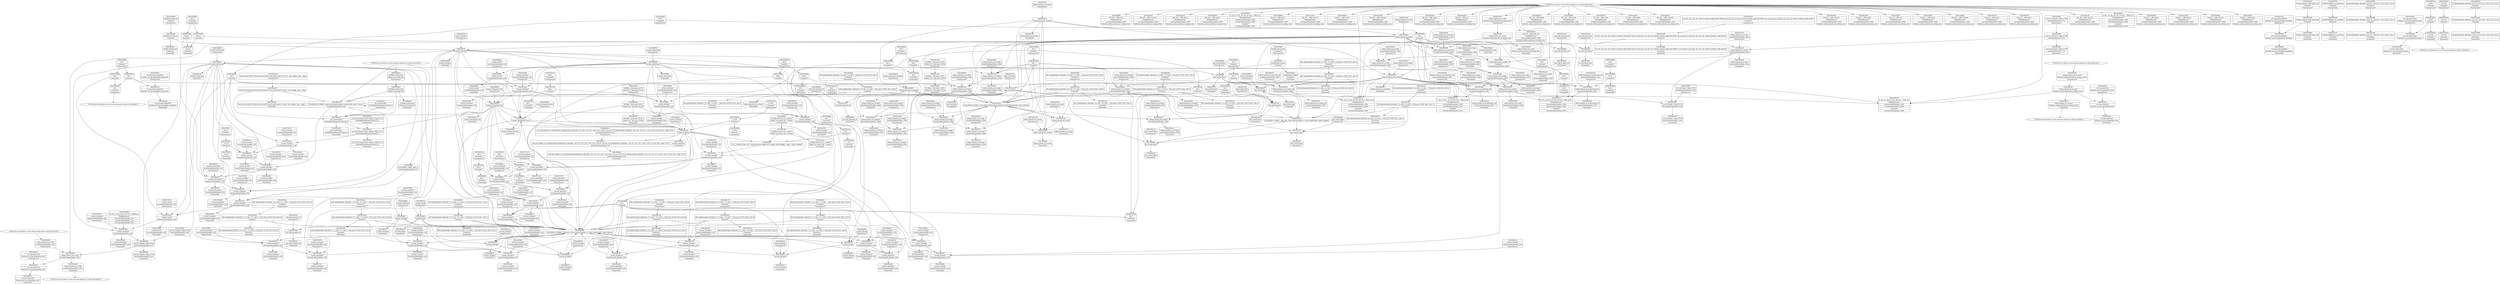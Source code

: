 digraph {
	CE0x3f26330 [shape=record,shape=Mrecord,label="{CE0x3f26330|selinux_kernel_act_as:call|security/selinux/hooks.c,3521|*SummSource*}"]
	CE0x3f3da40 [shape=record,shape=Mrecord,label="{CE0x3f3da40|avc_has_perm:entry}"]
	CE0x3f36890 [shape=record,shape=Mrecord,label="{CE0x3f36890|i64_2|*Constant*}"]
	CE0x3f71100 [shape=record,shape=Mrecord,label="{CE0x3f71100|current_sid:tobool1|security/selinux/hooks.c,218|*SummSource*}"]
	CE0x3f277f0 [shape=record,shape=Mrecord,label="{CE0x3f277f0|get_current:tmp|*SummSink*}"]
	CE0x3f3c420 [shape=record,shape=Mrecord,label="{CE0x3f3c420|avc_has_perm:tsid|Function::avc_has_perm&Arg::tsid::|*SummSink*}"]
	CE0x3f3eee0 [shape=record,shape=Mrecord,label="{CE0x3f3eee0|avc_has_perm:auditdata|Function::avc_has_perm&Arg::auditdata::|*SummSink*}"]
	CE0x3f7e380 [shape=record,shape=Mrecord,label="{CE0x3f7e380|current_sid:tmp19|security/selinux/hooks.c,218|*SummSink*}"]
	CE0x3f7f680 [shape=record,shape=Mrecord,label="{CE0x3f7f680|get_current:entry|*SummSource*}"]
	CE0x3f1b950 [shape=record,shape=Mrecord,label="{CE0x3f1b950|i1_true|*Constant*|*SummSink*}"]
	CE0x3f16a40 [shape=record,shape=Mrecord,label="{CE0x3f16a40|selinux_kernel_act_as:bb|*SummSource*}"]
	CE0x3f6f730 [shape=record,shape=Mrecord,label="{CE0x3f6f730|current_sid:bb|*SummSource*}"]
	CE0x3f7fa40 [shape=record,shape=Mrecord,label="{CE0x3f7fa40|_ret_%struct.task_struct*_%tmp4,_!dbg_!27714|./arch/x86/include/asm/current.h,14}"]
	CE0x3f4f040 [shape=record,shape=Mrecord,label="{CE0x3f4f040|current_sid:if.then|*SummSink*}"]
	CE0x3f361b0 [shape=record,shape=Mrecord,label="{CE0x3f361b0|selinux_kernel_act_as:secid|Function::selinux_kernel_act_as&Arg::secid::}"]
	CE0x3f4b400 [shape=record,shape=Mrecord,label="{CE0x3f4b400|i32_3|*Constant*|*SummSink*}"]
	CE0x3f1aa00 [shape=record,shape=Mrecord,label="{CE0x3f1aa00|selinux_kernel_act_as:tmp10|security/selinux/hooks.c,3534|*SummSink*}"]
	CE0x3f36e40 [shape=record,shape=Mrecord,label="{CE0x3f36e40|i64_2|*Constant*|*SummSink*}"]
	CE0x3f7fe50 [shape=record,shape=Mrecord,label="{CE0x3f7fe50|i32_78|*Constant*}"]
	CE0x3f44200 [shape=record,shape=Mrecord,label="{CE0x3f44200|%struct.task_struct*_(%struct.task_struct**)*_asm_movq_%gs:$_1:P_,$0_,_r,im,_dirflag_,_fpsr_,_flags_}"]
	CE0x3f44140 [shape=record,shape=Mrecord,label="{CE0x3f44140|current_sid:tmp5|security/selinux/hooks.c,218|*SummSource*}"]
	CE0x3f364e0 [shape=record,shape=Mrecord,label="{CE0x3f364e0|selinux_kernel_act_as:secid|Function::selinux_kernel_act_as&Arg::secid::|*SummSink*}"]
	CE0x3f4be80 [shape=record,shape=Mrecord,label="{CE0x3f4be80|i32_4|*Constant*|*SummSink*}"]
	CE0x3f479c0 [shape=record,shape=Mrecord,label="{CE0x3f479c0|_call_void_mcount()_#3|*SummSink*}"]
	CE0x3f1bcc0 [shape=record,shape=Mrecord,label="{CE0x3f1bcc0|i64*_getelementptr_inbounds_(_11_x_i64_,_11_x_i64_*___llvm_gcov_ctr125,_i64_0,_i64_8)|*Constant*}"]
	CE0x3f727c0 [shape=record,shape=Mrecord,label="{CE0x3f727c0|GLOBAL:lockdep_rcu_suspicious|*Constant*|*SummSink*}"]
	CE0x3f3d0f0 [shape=record,shape=Mrecord,label="{CE0x3f3d0f0|selinux_kernel_act_as:security|security/selinux/hooks.c,3520}"]
	CE0x3f4fb20 [shape=record,shape=Mrecord,label="{CE0x3f4fb20|current_sid:land.lhs.true2}"]
	CE0x3f4f540 [shape=record,shape=Mrecord,label="{CE0x3f4f540|current_sid:land.lhs.true}"]
	CE0x3f34530 [shape=record,shape=Mrecord,label="{CE0x3f34530|current_sid:entry|*SummSource*}"]
	CE0x3f4de60 [shape=record,shape=Mrecord,label="{CE0x3f4de60|current_sid:call|security/selinux/hooks.c,218|*SummSink*}"]
	CE0x3f70770 [shape=record,shape=Mrecord,label="{CE0x3f70770|current_sid:tmp10|security/selinux/hooks.c,218|*SummSource*}"]
	CE0x3f328d0 [shape=record,shape=Mrecord,label="{CE0x3f328d0|i8*_getelementptr_inbounds_(_45_x_i8_,_45_x_i8_*_.str12,_i32_0,_i32_0)|*Constant*}"]
	CE0x3f37eb0 [shape=record,shape=Mrecord,label="{CE0x3f37eb0|128:_i8*,_:_CRE_136,144_|*MultipleSource*|security/selinux/hooks.c,3520|Function::selinux_kernel_act_as&Arg::new::}"]
	CE0x3f81980 [shape=record,shape=Mrecord,label="{CE0x3f81980|current_sid:tmp21|security/selinux/hooks.c,218|*SummSink*}"]
	CE0x3f25900 [shape=record,shape=Mrecord,label="{CE0x3f25900|i16_48|*Constant*|*SummSink*}"]
	CE0x3f24af0 [shape=record,shape=Mrecord,label="{CE0x3f24af0|i32_5|*Constant*|*SummSource*}"]
	CE0x3f4f830 [shape=record,shape=Mrecord,label="{CE0x3f4f830|current_sid:do.end}"]
	CE0x3f45280 [shape=record,shape=Mrecord,label="{CE0x3f45280|current_sid:tmp3|*SummSource*}"]
	CE0x3f7e570 [shape=record,shape=Mrecord,label="{CE0x3f7e570|current_sid:tmp20|security/selinux/hooks.c,218|*SummSource*}"]
	CE0x3f27190 [shape=record,shape=Mrecord,label="{CE0x3f27190|selinux_kernel_act_as:tmp}"]
	CE0x3f0e340 [shape=record,shape=Mrecord,label="{CE0x3f0e340|128:_i8*,_:_CRE_40,44_|*MultipleSource*|security/selinux/hooks.c,3520|Function::selinux_kernel_act_as&Arg::new::}"]
	CE0x3f3e380 [shape=record,shape=Mrecord,label="{CE0x3f3e380|128:_i8*,_:_CRE_0,4_|*MultipleSource*|security/selinux/hooks.c,3520|Function::selinux_kernel_act_as&Arg::new::}"]
	CE0x3f37d20 [shape=record,shape=Mrecord,label="{CE0x3f37d20|128:_i8*,_:_CRE_128,136_|*MultipleSource*|security/selinux/hooks.c,3520|Function::selinux_kernel_act_as&Arg::new::}"]
	CE0x3f4e5e0 [shape=record,shape=Mrecord,label="{CE0x3f4e5e0|i64*_getelementptr_inbounds_(_2_x_i64_,_2_x_i64_*___llvm_gcov_ctr98,_i64_0,_i64_0)|*Constant*|*SummSink*}"]
	"CONST[source:2(external),value:2(dynamic)][purpose:{subject}][SrcIdx:3]"
	CE0x3f3a070 [shape=record,shape=Mrecord,label="{CE0x3f3a070|i32_1|*Constant*|*SummSink*}"]
	CE0x3f15f70 [shape=record,shape=Mrecord,label="{CE0x3f15f70|avc_has_perm:entry|*SummSink*}"]
	CE0x3f6fa00 [shape=record,shape=Mrecord,label="{CE0x3f6fa00|i64*_getelementptr_inbounds_(_11_x_i64_,_11_x_i64_*___llvm_gcov_ctr125,_i64_0,_i64_0)|*Constant*|*SummSource*}"]
	CE0x3f33760 [shape=record,shape=Mrecord,label="{CE0x3f33760|current_sid:tmp18|security/selinux/hooks.c,218}"]
	CE0x3f3ed90 [shape=record,shape=Mrecord,label="{CE0x3f3ed90|%struct.common_audit_data*_null|*Constant*|*SummSink*}"]
	CE0x3f748f0 [shape=record,shape=Mrecord,label="{CE0x3f748f0|current_sid:sid|security/selinux/hooks.c,220|*SummSink*}"]
	CE0x5c53080 [shape=record,shape=Mrecord,label="{CE0x5c53080|i64_1|*Constant*}"]
	CE0x3f25100 [shape=record,shape=Mrecord,label="{CE0x3f25100|selinux_kernel_act_as:sockcreate_sid|security/selinux/hooks.c,3532|*SummSink*}"]
	CE0x3f6b210 [shape=record,shape=Mrecord,label="{CE0x3f6b210|_call_void_lockdep_rcu_suspicious(i8*_getelementptr_inbounds_(_25_x_i8_,_25_x_i8_*_.str3,_i32_0,_i32_0),_i32_218,_i8*_getelementptr_inbounds_(_45_x_i8_,_45_x_i8_*_.str12,_i32_0,_i32_0))_#10,_!dbg_!27727|security/selinux/hooks.c,218|*SummSource*}"]
	"CONST[source:0(mediator),value:2(dynamic)][purpose:{subject}][SrcIdx:5]"
	CE0x3f6f110 [shape=record,shape=Mrecord,label="{CE0x3f6f110|i64_5|*Constant*|*SummSource*}"]
	CE0x3f3cf80 [shape=record,shape=Mrecord,label="{CE0x3f3cf80|i32_22|*Constant*|*SummSink*}"]
	CE0x3f3d020 [shape=record,shape=Mrecord,label="{CE0x3f3d020|selinux_kernel_act_as:tmp2|*LoadInst*|security/selinux/hooks.c,3520}"]
	CE0x3f4d2c0 [shape=record,shape=Mrecord,label="{CE0x3f4d2c0|current_sid:land.lhs.true2|*SummSink*}"]
	CE0x3f74b90 [shape=record,shape=Mrecord,label="{CE0x3f74b90|0:_i32,_4:_i32,_8:_i32,_12:_i32,_:_CMRE_4,8_|*MultipleSource*|security/selinux/hooks.c,218|security/selinux/hooks.c,218|security/selinux/hooks.c,220}"]
	CE0x3f39640 [shape=record,shape=Mrecord,label="{CE0x3f39640|i32_3|*Constant*}"]
	CE0x3f26e20 [shape=record,shape=Mrecord,label="{CE0x3f26e20|128:_i8*,_:_CRE_80,88_|*MultipleSource*|security/selinux/hooks.c,3520|Function::selinux_kernel_act_as&Arg::new::}"]
	CE0x3f2d270 [shape=record,shape=Mrecord,label="{CE0x3f2d270|current_sid:tmp2}"]
	CE0x3f46050 [shape=record,shape=Mrecord,label="{CE0x3f46050|current_sid:tmp6|security/selinux/hooks.c,218|*SummSink*}"]
	CE0x3f244c0 [shape=record,shape=Mrecord,label="{CE0x3f244c0|i64*_getelementptr_inbounds_(_5_x_i64_,_5_x_i64_*___llvm_gcov_ctr276,_i64_0,_i64_3)|*Constant*}"]
	CE0x3f1bd80 [shape=record,shape=Mrecord,label="{CE0x3f1bd80|selinux_kernel_act_as:tmp4|security/selinux/hooks.c,3528|*SummSource*}"]
	CE0x3f75970 [shape=record,shape=Mrecord,label="{CE0x3f75970|get_current:bb|*SummSink*}"]
	CE0x3f0e090 [shape=record,shape=Mrecord,label="{CE0x3f0e090|128:_i8*,_:_CRE_32,36_|*MultipleSource*|security/selinux/hooks.c,3520|Function::selinux_kernel_act_as&Arg::new::}"]
	CE0x3f1a990 [shape=record,shape=Mrecord,label="{CE0x3f1a990|selinux_kernel_act_as:tmp10|security/selinux/hooks.c,3534|*SummSource*}"]
	CE0x3f24c70 [shape=record,shape=Mrecord,label="{CE0x3f24c70|i32_5|*Constant*|*SummSink*}"]
	CE0x3f6b1a0 [shape=record,shape=Mrecord,label="{CE0x3f6b1a0|_call_void_lockdep_rcu_suspicious(i8*_getelementptr_inbounds_(_25_x_i8_,_25_x_i8_*_.str3,_i32_0,_i32_0),_i32_218,_i8*_getelementptr_inbounds_(_45_x_i8_,_45_x_i8_*_.str12,_i32_0,_i32_0))_#10,_!dbg_!27727|security/selinux/hooks.c,218}"]
	CE0x3f6f7a0 [shape=record,shape=Mrecord,label="{CE0x3f6f7a0|current_sid:bb|*SummSink*}"]
	CE0x3f365e0 [shape=record,shape=Mrecord,label="{CE0x3f365e0|selinux_kernel_act_as:if.end|*SummSource*}"]
	CE0x3f27920 [shape=record,shape=Mrecord,label="{CE0x3f27920|i64*_getelementptr_inbounds_(_5_x_i64_,_5_x_i64_*___llvm_gcov_ctr276,_i64_0,_i64_0)|*Constant*}"]
	CE0x3f407c0 [shape=record,shape=Mrecord,label="{CE0x3f407c0|current_sid:if.end|*SummSink*}"]
	CE0x3f6f280 [shape=record,shape=Mrecord,label="{CE0x3f6f280|current_sid:tmp9|security/selinux/hooks.c,218}"]
	CE0x3f3b450 [shape=record,shape=Mrecord,label="{CE0x3f3b450|selinux_kernel_act_as:bb}"]
	CE0x3f1ce20 [shape=record,shape=Mrecord,label="{CE0x3f1ce20|current_sid:tobool|security/selinux/hooks.c,218}"]
	CE0x3f3d3f0 [shape=record,shape=Mrecord,label="{CE0x3f3d3f0|selinux_kernel_act_as:new|Function::selinux_kernel_act_as&Arg::new::|*SummSink*}"]
	CE0x3f3c960 [shape=record,shape=Mrecord,label="{CE0x3f3c960|_ret_i32_%retval.0,_!dbg_!27728|security/selinux/avc.c,775|*SummSink*}"]
	CE0x3f7e3f0 [shape=record,shape=Mrecord,label="{CE0x3f7e3f0|current_sid:tmp20|security/selinux/hooks.c,218}"]
	CE0x3f3c740 [shape=record,shape=Mrecord,label="{CE0x3f3c740|avc_has_perm:auditdata|Function::avc_has_perm&Arg::auditdata::|*SummSource*}"]
	CE0x3f72750 [shape=record,shape=Mrecord,label="{CE0x3f72750|GLOBAL:lockdep_rcu_suspicious|*Constant*|*SummSource*}"]
	CE0x3f68610 [shape=record,shape=Mrecord,label="{CE0x3f68610|current_sid:tmp8|security/selinux/hooks.c,218|*SummSink*}"]
	CE0x3f4d150 [shape=record,shape=Mrecord,label="{CE0x3f4d150|_ret_i32_%call1,_!dbg_!27735|security/selinux/hooks.c,3534|*SummSink*}"]
	CE0x3f34880 [shape=record,shape=Mrecord,label="{CE0x3f34880|_ret_i32_%tmp24,_!dbg_!27742|security/selinux/hooks.c,220|*SummSource*}"]
	CE0x3f28550 [shape=record,shape=Mrecord,label="{CE0x3f28550|i64_0|*Constant*|*SummSink*}"]
	CE0x3f23210 [shape=record,shape=Mrecord,label="{CE0x3f23210|4:_i32,_12:_i32,_16:_i32,_20:_i32,_:_CME_12,16_|*MultipleSource*|security/selinux/hooks.c,3529|security/selinux/hooks.c,3520|*LoadInst*|security/selinux/hooks.c,3520}"]
	CE0x3f425e0 [shape=record,shape=Mrecord,label="{CE0x3f425e0|current_sid:tmp6|security/selinux/hooks.c,218}"]
	CE0x3f478c0 [shape=record,shape=Mrecord,label="{CE0x3f478c0|_call_void_mcount()_#3|*SummSource*}"]
	CE0x3f0c490 [shape=record,shape=Mrecord,label="{CE0x3f0c490|current_sid:tmp13|security/selinux/hooks.c,218|*SummSource*}"]
	CE0x3f38d40 [shape=record,shape=Mrecord,label="{CE0x3f38d40|selinux_kernel_act_as:tmp9|security/selinux/hooks.c,3529}"]
	CE0x3f24310 [shape=record,shape=Mrecord,label="{CE0x3f24310|selinux_kernel_act_as:tmp7|security/selinux/hooks.c,3528|*SummSink*}"]
	CE0x3f4eea0 [shape=record,shape=Mrecord,label="{CE0x3f4eea0|current_sid:if.then}"]
	CE0x3f3ed20 [shape=record,shape=Mrecord,label="{CE0x3f3ed20|%struct.common_audit_data*_null|*Constant*|*SummSource*}"]
	CE0x3f443d0 [shape=record,shape=Mrecord,label="{CE0x3f443d0|%struct.task_struct*_(%struct.task_struct**)*_asm_movq_%gs:$_1:P_,$0_,_r,im,_dirflag_,_fpsr_,_flags_|*SummSink*}"]
	CE0x3f7f020 [shape=record,shape=Mrecord,label="{CE0x3f7f020|GLOBAL:get_current|*Constant*}"]
	CE0x3f3bae0 [shape=record,shape=Mrecord,label="{CE0x3f3bae0|selinux_kernel_act_as:security|security/selinux/hooks.c,3520|*SummSource*}"]
	CE0x3f4ff00 [shape=record,shape=Mrecord,label="{CE0x3f4ff00|COLLAPSED:_CMRE:_elem_0::|security/selinux/hooks.c,218}"]
	CE0x3f263f0 [shape=record,shape=Mrecord,label="{CE0x3f263f0|GLOBAL:current_sid|*Constant*}"]
	CE0x3f1f9d0 [shape=record,shape=Mrecord,label="{CE0x3f1f9d0|current_sid:tmp4|security/selinux/hooks.c,218|*SummSource*}"]
	CE0x3f3a440 [shape=record,shape=Mrecord,label="{CE0x3f3a440|selinux_kernel_act_as:tmp5|security/selinux/hooks.c,3528|*SummSink*}"]
	CE0x3f27ac0 [shape=record,shape=Mrecord,label="{CE0x3f27ac0|selinux_kernel_act_as:if.then}"]
	CE0x3f46f30 [shape=record,shape=Mrecord,label="{CE0x3f46f30|0:_i8,_:_GCMR_current_sid.__warned_internal_global_i8_0,_section_.data.unlikely_,_align_1:_elem_0:default:}"]
	CE0x3f69140 [shape=record,shape=Mrecord,label="{CE0x3f69140|current_sid:tmp16|security/selinux/hooks.c,218}"]
	CE0x3f4b7f0 [shape=record,shape=Mrecord,label="{CE0x3f4b7f0|selinux_kernel_act_as:create_sid|security/selinux/hooks.c,3530|*SummSource*}"]
	CE0x3f72b10 [shape=record,shape=Mrecord,label="{CE0x3f72b10|i32_218|*Constant*|*SummSource*}"]
	CE0x3f33030 [shape=record,shape=Mrecord,label="{CE0x3f33030|i64*_getelementptr_inbounds_(_11_x_i64_,_11_x_i64_*___llvm_gcov_ctr125,_i64_0,_i64_9)|*Constant*|*SummSink*}"]
	CE0x3f33e80 [shape=record,shape=Mrecord,label="{CE0x3f33e80|i64*_getelementptr_inbounds_(_5_x_i64_,_5_x_i64_*___llvm_gcov_ctr276,_i64_0,_i64_4)|*Constant*|*SummSink*}"]
	CE0x3f3bbb0 [shape=record,shape=Mrecord,label="{CE0x3f3bbb0|selinux_kernel_act_as:security|security/selinux/hooks.c,3520|*SummSink*}"]
	CE0x3f16130 [shape=record,shape=Mrecord,label="{CE0x3f16130|_call_void_mcount()_#3|*SummSource*}"]
	CE0x3f73c60 [shape=record,shape=Mrecord,label="{CE0x3f73c60|current_sid:tmp23|security/selinux/hooks.c,218}"]
	CE0x3f0d410 [shape=record,shape=Mrecord,label="{CE0x3f0d410|current_sid:tmp2|*SummSink*}"]
	CE0x3f744b0 [shape=record,shape=Mrecord,label="{CE0x3f744b0|i32_1|*Constant*}"]
	CE0x3f7f7a0 [shape=record,shape=Mrecord,label="{CE0x3f7f7a0|get_current:entry|*SummSink*}"]
	CE0x3f25030 [shape=record,shape=Mrecord,label="{CE0x3f25030|selinux_kernel_act_as:sockcreate_sid|security/selinux/hooks.c,3532|*SummSource*}"]
	CE0x3f470f0 [shape=record,shape=Mrecord,label="{CE0x3f470f0|current_sid:tmp8|security/selinux/hooks.c,218|*SummSource*}"]
	CE0x3f6a770 [shape=record,shape=Mrecord,label="{CE0x3f6a770|i64*_getelementptr_inbounds_(_11_x_i64_,_11_x_i64_*___llvm_gcov_ctr125,_i64_0,_i64_6)|*Constant*|*SummSource*}"]
	CE0x3f72940 [shape=record,shape=Mrecord,label="{CE0x3f72940|i32_218|*Constant*}"]
	CE0x3f502f0 [shape=record,shape=Mrecord,label="{CE0x3f502f0|current_sid:tmp22|security/selinux/hooks.c,218}"]
	CE0x3f0dd10 [shape=record,shape=Mrecord,label="{CE0x3f0dd10|current_sid:tmp11|security/selinux/hooks.c,218|*SummSink*}"]
	CE0x3f2d060 [shape=record,shape=Mrecord,label="{CE0x3f2d060|i64_1|*Constant*}"]
	CE0x3f81af0 [shape=record,shape=Mrecord,label="{CE0x3f81af0|current_sid:security|security/selinux/hooks.c,218}"]
	CE0x3f435d0 [shape=record,shape=Mrecord,label="{CE0x3f435d0|i64*_getelementptr_inbounds_(_11_x_i64_,_11_x_i64_*___llvm_gcov_ctr125,_i64_0,_i64_1)|*Constant*}"]
	CE0x3f4b570 [shape=record,shape=Mrecord,label="{CE0x3f4b570|selinux_kernel_act_as:create_sid|security/selinux/hooks.c,3530|*SummSink*}"]
	CE0x3f4e940 [shape=record,shape=Mrecord,label="{CE0x3f4e940|GLOBAL:__llvm_gcov_ctr125|Global_var:__llvm_gcov_ctr125}"]
	CE0x3f45ed0 [shape=record,shape=Mrecord,label="{CE0x3f45ed0|current_sid:tmp6|security/selinux/hooks.c,218|*SummSource*}"]
	CE0x3f26c60 [shape=record,shape=Mrecord,label="{CE0x3f26c60|128:_i8*,_:_CRE_72,80_|*MultipleSource*|security/selinux/hooks.c,3520|Function::selinux_kernel_act_as&Arg::new::}"]
	CE0x3f48890 [shape=record,shape=Mrecord,label="{CE0x3f48890|current_sid:do.body|*SummSink*}"]
	CE0x3f363d0 [shape=record,shape=Mrecord,label="{CE0x3f363d0|selinux_kernel_act_as:secid|Function::selinux_kernel_act_as&Arg::secid::|*SummSource*}"]
	CE0x4c1ebc0 [shape=record,shape=Mrecord,label="{CE0x4c1ebc0|128:_i8*,_:_CRE_88,89_|*MultipleSource*|security/selinux/hooks.c,3520|Function::selinux_kernel_act_as&Arg::new::}"]
	CE0x3f1ff30 [shape=record,shape=Mrecord,label="{CE0x3f1ff30|selinux_kernel_act_as:tmp3|security/selinux/hooks.c,3520|*SummSource*}"]
	CE0x5c53160 [shape=record,shape=Mrecord,label="{CE0x5c53160|i64_1|*Constant*|*SummSink*}"]
	CE0x3f49d80 [shape=record,shape=Mrecord,label="{CE0x3f49d80|current_sid:if.end|*SummSource*}"]
	CE0x3f2adc0 [shape=record,shape=Mrecord,label="{CE0x3f2adc0|128:_i8*,_:_CRE_152,160_|*MultipleSource*|security/selinux/hooks.c,3520|Function::selinux_kernel_act_as&Arg::new::}"]
	CE0x3f6c8e0 [shape=record,shape=Mrecord,label="{CE0x3f6c8e0|current_sid:tmp16|security/selinux/hooks.c,218|*SummSink*}"]
	CE0x3f80050 [shape=record,shape=Mrecord,label="{CE0x3f80050|current_sid:cred|security/selinux/hooks.c,218}"]
	CE0x3f28070 [shape=record,shape=Mrecord,label="{CE0x3f28070|selinux_kernel_act_as:tmp7|security/selinux/hooks.c,3528}"]
	CE0x3f49c90 [shape=record,shape=Mrecord,label="{CE0x3f49c90|get_current:tmp}"]
	CE0x3f47eb0 [shape=record,shape=Mrecord,label="{CE0x3f47eb0|GLOBAL:current_sid.__warned|Global_var:current_sid.__warned|*SummSink*}"]
	CE0x3f70920 [shape=record,shape=Mrecord,label="{CE0x3f70920|current_sid:tmp10|security/selinux/hooks.c,218|*SummSink*}"]
	"CONST[source:0(mediator),value:2(dynamic)][purpose:{object}][SnkIdx:1]"
	CE0x3f44340 [shape=record,shape=Mrecord,label="{CE0x3f44340|%struct.task_struct*_(%struct.task_struct**)*_asm_movq_%gs:$_1:P_,$0_,_r,im,_dirflag_,_fpsr_,_flags_|*SummSource*}"]
	CE0x3f1be20 [shape=record,shape=Mrecord,label="{CE0x3f1be20|selinux_kernel_act_as:tmp4|security/selinux/hooks.c,3528|*SummSink*}"]
	CE0x3f27f00 [shape=record,shape=Mrecord,label="{CE0x3f27f00|selinux_kernel_act_as:tmp6|security/selinux/hooks.c,3528|*SummSink*}"]
	CE0x3f75550 [shape=record,shape=Mrecord,label="{CE0x3f75550|current_sid:tmp24|security/selinux/hooks.c,220|*SummSource*}"]
	CE0x3f160c0 [shape=record,shape=Mrecord,label="{CE0x3f160c0|avc_has_perm:ssid|Function::avc_has_perm&Arg::ssid::}"]
	CE0x3f48fd0 [shape=record,shape=Mrecord,label="{CE0x3f48fd0|GLOBAL:current_sid.__warned|Global_var:current_sid.__warned|*SummSource*}"]
	CE0x3f1b3d0 [shape=record,shape=Mrecord,label="{CE0x3f1b3d0|_ret_i32_%call1,_!dbg_!27735|security/selinux/hooks.c,3534}"]
	CE0x3f487f0 [shape=record,shape=Mrecord,label="{CE0x3f487f0|current_sid:do.body|*SummSource*}"]
	CE0x3f27120 [shape=record,shape=Mrecord,label="{CE0x3f27120|i64*_getelementptr_inbounds_(_5_x_i64_,_5_x_i64_*___llvm_gcov_ctr276,_i64_0,_i64_0)|*Constant*|*SummSink*}"]
	CE0x3f3e700 [shape=record,shape=Mrecord,label="{CE0x3f3e700|128:_i8*,_:_CRE_168,176_|*MultipleSource*|security/selinux/hooks.c,3520|Function::selinux_kernel_act_as&Arg::new::}"]
	CE0x3f7fec0 [shape=record,shape=Mrecord,label="{CE0x3f7fec0|i32_78|*Constant*|*SummSink*}"]
	CE0x3f1ba80 [shape=record,shape=Mrecord,label="{CE0x3f1ba80|i64*_getelementptr_inbounds_(_11_x_i64_,_11_x_i64_*___llvm_gcov_ctr125,_i64_0,_i64_8)|*Constant*|*SummSink*}"]
	CE0x3f43ba0 [shape=record,shape=Mrecord,label="{CE0x3f43ba0|get_current:tmp|*SummSource*}"]
	CE0x3f7de80 [shape=record,shape=Mrecord,label="{CE0x3f7de80|i64*_getelementptr_inbounds_(_11_x_i64_,_11_x_i64_*___llvm_gcov_ctr125,_i64_0,_i64_10)|*Constant*}"]
	CE0x3f0da10 [shape=record,shape=Mrecord,label="{CE0x3f0da10|GLOBAL:current_task|Global_var:current_task|*SummSource*}"]
	CE0x3f42db0 [shape=record,shape=Mrecord,label="{CE0x3f42db0|i64_4|*Constant*}"]
	CE0x3f6b280 [shape=record,shape=Mrecord,label="{CE0x3f6b280|_call_void_lockdep_rcu_suspicious(i8*_getelementptr_inbounds_(_25_x_i8_,_25_x_i8_*_.str3,_i32_0,_i32_0),_i32_218,_i8*_getelementptr_inbounds_(_45_x_i8_,_45_x_i8_*_.str12,_i32_0,_i32_0))_#10,_!dbg_!27727|security/selinux/hooks.c,218|*SummSink*}"]
	CE0x3f49f10 [shape=record,shape=Mrecord,label="{CE0x3f49f10|get_current:tmp4|./arch/x86/include/asm/current.h,14|*SummSource*}"]
	CE0x3f439e0 [shape=record,shape=Mrecord,label="{CE0x3f439e0|get_current:tmp3}"]
	CE0x3f38e50 [shape=record,shape=Mrecord,label="{CE0x3f38e50|selinux_kernel_act_as:tmp9|security/selinux/hooks.c,3529|*SummSource*}"]
	CE0x3f27c30 [shape=record,shape=Mrecord,label="{CE0x3f27c30|get_current:tmp1|*SummSource*}"]
	CE0x3f1b7d0 [shape=record,shape=Mrecord,label="{CE0x3f1b7d0|i1_true|*Constant*|*SummSource*}"]
	CE0x3f292e0 [shape=record,shape=Mrecord,label="{CE0x3f292e0|_ret_i32_%tmp24,_!dbg_!27742|security/selinux/hooks.c,220|*SummSink*}"]
	CE0x3f27650 [shape=record,shape=Mrecord,label="{CE0x3f27650|selinux_kernel_act_as:if.then|*SummSource*}"]
	CE0x3f28ce0 [shape=record,shape=Mrecord,label="{CE0x3f28ce0|i64*_getelementptr_inbounds_(_5_x_i64_,_5_x_i64_*___llvm_gcov_ctr276,_i64_0,_i64_3)|*Constant*|*SummSink*}"]
	CE0x3f3c350 [shape=record,shape=Mrecord,label="{CE0x3f3c350|avc_has_perm:tsid|Function::avc_has_perm&Arg::tsid::|*SummSource*}"]
	CE0x3f71230 [shape=record,shape=Mrecord,label="{CE0x3f71230|current_sid:tobool1|security/selinux/hooks.c,218|*SummSink*}"]
	CE0x3f757f0 [shape=record,shape=Mrecord,label="{CE0x3f757f0|get_current:bb|*SummSource*}"]
	CE0x3f28660 [shape=record,shape=Mrecord,label="{CE0x3f28660|selinux_kernel_act_as:tmp6|security/selinux/hooks.c,3528}"]
	CE0x3f1e4a0 [shape=record,shape=Mrecord,label="{CE0x3f1e4a0|_call_void_mcount()_#3}"]
	CE0x3f0daa0 [shape=record,shape=Mrecord,label="{CE0x3f0daa0|GLOBAL:current_task|Global_var:current_task|*SummSink*}"]
	CE0x3f24810 [shape=record,shape=Mrecord,label="{CE0x3f24810|avc_has_perm:requested|Function::avc_has_perm&Arg::requested::|*SummSource*}"]
	CE0x3f6cbe0 [shape=record,shape=Mrecord,label="{CE0x3f6cbe0|i8_1|*Constant*|*SummSource*}"]
	CE0x3f3f060 [shape=record,shape=Mrecord,label="{CE0x3f3f060|_ret_i32_%retval.0,_!dbg_!27728|security/selinux/avc.c,775}"]
	CE0x3f36dd0 [shape=record,shape=Mrecord,label="{CE0x3f36dd0|i64_2|*Constant*|*SummSource*}"]
	CE0x3f0c420 [shape=record,shape=Mrecord,label="{CE0x3f0c420|current_sid:tmp13|security/selinux/hooks.c,218}"]
	CE0x3f47690 [shape=record,shape=Mrecord,label="{CE0x3f47690|_call_void_mcount()_#3}"]
	"CONST[source:0(mediator),value:2(dynamic)][purpose:{object}][SnkIdx:2]"
	CE0x3f6d620 [shape=record,shape=Mrecord,label="{CE0x3f6d620|current_sid:tmp|*SummSink*}"]
	CE0x3f3ebb0 [shape=record,shape=Mrecord,label="{CE0x3f3ebb0|selinux_kernel_act_as:tmp3|security/selinux/hooks.c,3520|*SummSink*}"]
	CE0x3f3e9a0 [shape=record,shape=Mrecord,label="{CE0x3f3e9a0|selinux_kernel_act_as:tmp3|security/selinux/hooks.c,3520}"]
	CE0x3f4e680 [shape=record,shape=Mrecord,label="{CE0x3f4e680|current_sid:tmp4|security/selinux/hooks.c,218|*SummSink*}"]
	CE0x3f75170 [shape=record,shape=Mrecord,label="{CE0x3f75170|i64*_getelementptr_inbounds_(_2_x_i64_,_2_x_i64_*___llvm_gcov_ctr98,_i64_0,_i64_0)|*Constant*|*SummSource*}"]
	CE0x3f0d3a0 [shape=record,shape=Mrecord,label="{CE0x3f0d3a0|current_sid:tmp2|*SummSource*}"]
	CE0x3f1f8f0 [shape=record,shape=Mrecord,label="{CE0x3f1f8f0|i64_2|*Constant*}"]
	CE0x3f7dfb0 [shape=record,shape=Mrecord,label="{CE0x3f7dfb0|current_sid:tmp19|security/selinux/hooks.c,218|*SummSource*}"]
	CE0x3f7db30 [shape=record,shape=Mrecord,label="{CE0x3f7db30|current_sid:tmp19|security/selinux/hooks.c,218}"]
	"CONST[source:0(mediator),value:2(dynamic)][purpose:{subject}][SnkIdx:0]"
	CE0x3f70ac0 [shape=record,shape=Mrecord,label="{CE0x3f70ac0|current_sid:tmp11|security/selinux/hooks.c,218|*SummSource*}"]
	CE0x3f21a00 [shape=record,shape=Mrecord,label="{CE0x3f21a00|128:_i8*,_:_CRE_24,28_|*MultipleSource*|security/selinux/hooks.c,3520|Function::selinux_kernel_act_as&Arg::new::}"]
	CE0x3f7f830 [shape=record,shape=Mrecord,label="{CE0x3f7f830|_ret_%struct.task_struct*_%tmp4,_!dbg_!27714|./arch/x86/include/asm/current.h,14|*SummSource*}"]
	CE0x3f1c830 [shape=record,shape=Mrecord,label="{CE0x3f1c830|selinux_kernel_act_as:new|Function::selinux_kernel_act_as&Arg::new::|*SummSource*}"]
	CE0x3f3b0b0 [shape=record,shape=Mrecord,label="{CE0x3f3b0b0|selinux_kernel_act_as:call|security/selinux/hooks.c,3521}"]
	CE0x3f43e60 [shape=record,shape=Mrecord,label="{CE0x3f43e60|GLOBAL:__llvm_gcov_ctr125|Global_var:__llvm_gcov_ctr125|*SummSource*}"]
	CE0x3f26650 [shape=record,shape=Mrecord,label="{CE0x3f26650|GLOBAL:current_sid|*Constant*|*SummSink*}"]
	CE0x3f41e50 [shape=record,shape=Mrecord,label="{CE0x3f41e50|current_sid:tmp7|security/selinux/hooks.c,218|*SummSource*}"]
	CE0x3f4efa0 [shape=record,shape=Mrecord,label="{CE0x3f4efa0|current_sid:if.then|*SummSource*}"]
	CE0x3f1c290 [shape=record,shape=Mrecord,label="{CE0x3f1c290|GLOBAL:__llvm_gcov_ctr276|Global_var:__llvm_gcov_ctr276|*SummSource*}"]
	CE0x3f3e4a0 [shape=record,shape=Mrecord,label="{CE0x3f3e4a0|128:_i8*,_:_CRE_4,8_|*MultipleSource*|security/selinux/hooks.c,3520|Function::selinux_kernel_act_as&Arg::new::}"]
	CE0x3f19ed0 [shape=record,shape=Mrecord,label="{CE0x3f19ed0|selinux_kernel_act_as:keycreate_sid|security/selinux/hooks.c,3531|*SummSink*}"]
	CE0x3f7ed70 [shape=record,shape=Mrecord,label="{CE0x3f7ed70|current_sid:call4|security/selinux/hooks.c,218|*SummSource*}"]
	CE0x3f24f20 [shape=record,shape=Mrecord,label="{CE0x3f24f20|i64*_getelementptr_inbounds_(_5_x_i64_,_5_x_i64_*___llvm_gcov_ctr276,_i64_0,_i64_4)|*Constant*}"]
	CE0x3f25620 [shape=record,shape=Mrecord,label="{CE0x3f25620|selinux_kernel_act_as:tmp|*SummSource*}"]
	CE0x3f0d480 [shape=record,shape=Mrecord,label="{CE0x3f0d480|current_sid:tmp3}"]
	CE0x3f36a10 [shape=record,shape=Mrecord,label="{CE0x3f36a10|selinux_kernel_act_as:cmp|security/selinux/hooks.c,3528}"]
	CE0x3f226e0 [shape=record,shape=Mrecord,label="{CE0x3f226e0|128:_i8*,_:_CRE_44,48_|*MultipleSource*|security/selinux/hooks.c,3520|Function::selinux_kernel_act_as&Arg::new::}"]
	CE0x3f3c8f0 [shape=record,shape=Mrecord,label="{CE0x3f3c8f0|_ret_i32_%retval.0,_!dbg_!27728|security/selinux/avc.c,775|*SummSource*}"]
	CE0x3f800c0 [shape=record,shape=Mrecord,label="{CE0x3f800c0|COLLAPSED:_GCMRE_current_task_external_global_%struct.task_struct*:_elem_0::|security/selinux/hooks.c,218}"]
	CE0x3f36070 [shape=record,shape=Mrecord,label="{CE0x3f36070|avc_has_perm:ssid|Function::avc_has_perm&Arg::ssid::|*SummSource*}"]
	CE0x3f2af80 [shape=record,shape=Mrecord,label="{CE0x3f2af80|128:_i8*,_:_CRE_160,168_|*MultipleSource*|security/selinux/hooks.c,3520|Function::selinux_kernel_act_as&Arg::new::}"]
	CE0x3f21920 [shape=record,shape=Mrecord,label="{CE0x3f21920|128:_i8*,_:_CRE_20,24_|*MultipleSource*|security/selinux/hooks.c,3520|Function::selinux_kernel_act_as&Arg::new::}"]
	CE0x3f6e9d0 [shape=record,shape=Mrecord,label="{CE0x3f6e9d0|current_sid:tmp|*SummSource*}"]
	CE0x3f7da50 [shape=record,shape=Mrecord,label="{CE0x3f7da50|current_sid:tmp18|security/selinux/hooks.c,218|*SummSink*}"]
	CE0x3f2cf70 [shape=record,shape=Mrecord,label="{CE0x3f2cf70|selinux_kernel_act_as:entry|*SummSource*}"]
	CE0x3fa42b0 [shape=record,shape=Mrecord,label="{CE0x3fa42b0|get_current:tmp3|*SummSink*}"]
	CE0x3f68cb0 [shape=record,shape=Mrecord,label="{CE0x3f68cb0|i64*_getelementptr_inbounds_(_11_x_i64_,_11_x_i64_*___llvm_gcov_ctr125,_i64_0,_i64_8)|*Constant*|*SummSource*}"]
	CE0x3f22870 [shape=record,shape=Mrecord,label="{CE0x3f22870|128:_i8*,_:_CRE_48,52_|*MultipleSource*|security/selinux/hooks.c,3520|Function::selinux_kernel_act_as&Arg::new::}"]
	CE0x3f346a0 [shape=record,shape=Mrecord,label="{CE0x3f346a0|_ret_i32_%tmp24,_!dbg_!27742|security/selinux/hooks.c,220}"]
	CE0x3f43040 [shape=record,shape=Mrecord,label="{CE0x3f43040|i64_4|*Constant*|*SummSource*}"]
	CE0x3f43f90 [shape=record,shape=Mrecord,label="{CE0x3f43f90|GLOBAL:__llvm_gcov_ctr125|Global_var:__llvm_gcov_ctr125|*SummSink*}"]
	CE0x3f4df70 [shape=record,shape=Mrecord,label="{CE0x3f4df70|i32_0|*Constant*}"]
	CE0x3f334d0 [shape=record,shape=Mrecord,label="{CE0x3f334d0|current_sid:tmp17|security/selinux/hooks.c,218|*SummSink*}"]
	CE0x3f39f90 [shape=record,shape=Mrecord,label="{CE0x3f39f90|i32_1|*Constant*|*SummSource*}"]
	CE0x5c530f0 [shape=record,shape=Mrecord,label="{CE0x5c530f0|i64_1|*Constant*|*SummSource*}"]
	CE0x3f42470 [shape=record,shape=Mrecord,label="{CE0x3f42470|get_current:tmp2}"]
	CE0x3f6a640 [shape=record,shape=Mrecord,label="{CE0x3f6a640|current_sid:tmp12|security/selinux/hooks.c,218|*SummSink*}"]
	CE0x3f29150 [shape=record,shape=Mrecord,label="{CE0x3f29150|selinux_kernel_act_as:tmp8|security/selinux/hooks.c,3529|*SummSource*}"]
	CE0x3f1a220 [shape=record,shape=Mrecord,label="{CE0x3f1a220|i32_218|*Constant*|*SummSink*}"]
	CE0x3f7f2c0 [shape=record,shape=Mrecord,label="{CE0x3f7f2c0|GLOBAL:get_current|*Constant*|*SummSource*}"]
	CE0x3f0c8c0 [shape=record,shape=Mrecord,label="{CE0x3f0c8c0|current_sid:tmp14|security/selinux/hooks.c,218|*SummSource*}"]
	CE0x3f26a60 [shape=record,shape=Mrecord,label="{CE0x3f26a60|get_current:tmp1|*SummSink*}"]
	CE0x3f6f0a0 [shape=record,shape=Mrecord,label="{CE0x3f6f0a0|i64_5|*Constant*}"]
	CE0x3f4b760 [shape=record,shape=Mrecord,label="{CE0x3f4b760|selinux_kernel_act_as:create_sid|security/selinux/hooks.c,3530}"]
	CE0x3f1b440 [shape=record,shape=Mrecord,label="{CE0x3f1b440|_ret_i32_%call1,_!dbg_!27735|security/selinux/hooks.c,3534|*SummSource*}"]
	CE0x3f440d0 [shape=record,shape=Mrecord,label="{CE0x3f440d0|current_sid:tmp5|security/selinux/hooks.c,218}"]
	CE0x3f249c0 [shape=record,shape=Mrecord,label="{CE0x3f249c0|i32_5|*Constant*}"]
	CE0x3f7e260 [shape=record,shape=Mrecord,label="{CE0x3f7e260|i64*_getelementptr_inbounds_(_11_x_i64_,_11_x_i64_*___llvm_gcov_ctr125,_i64_0,_i64_10)|*Constant*|*SummSource*}"]
	CE0x3f3ac20 [shape=record,shape=Mrecord,label="{CE0x3f3ac20|128:_i8*,_:_CRE_120,128_|*MultipleSource*|security/selinux/hooks.c,3520|Function::selinux_kernel_act_as&Arg::new::}"]
	CE0x3f73f80 [shape=record,shape=Mrecord,label="{CE0x3f73f80|current_sid:tmp23|security/selinux/hooks.c,218|*SummSource*}"]
	CE0x3f7fae0 [shape=record,shape=Mrecord,label="{CE0x3f7fae0|_ret_%struct.task_struct*_%tmp4,_!dbg_!27714|./arch/x86/include/asm/current.h,14|*SummSink*}"]
	CE0x3f39310 [shape=record,shape=Mrecord,label="{CE0x3f39310|selinux_kernel_act_as:sid2|security/selinux/hooks.c,3529}"]
	CE0x3f39dc0 [shape=record,shape=Mrecord,label="{CE0x3f39dc0|4:_i32,_12:_i32,_16:_i32,_20:_i32,_:_CME_8,12_|*MultipleSource*|security/selinux/hooks.c,3529|security/selinux/hooks.c,3520|*LoadInst*|security/selinux/hooks.c,3520}"]
	CE0x3f722a0 [shape=record,shape=Mrecord,label="{CE0x3f722a0|i8*_getelementptr_inbounds_(_25_x_i8_,_25_x_i8_*_.str3,_i32_0,_i32_0)|*Constant*}"]
	CE0x3f48d40 [shape=record,shape=Mrecord,label="{CE0x3f48d40|current_sid:tmp7|security/selinux/hooks.c,218|*SummSink*}"]
	CE0x3f6ca10 [shape=record,shape=Mrecord,label="{CE0x3f6ca10|i8_1|*Constant*}"]
	CE0x3f70a50 [shape=record,shape=Mrecord,label="{CE0x3f70a50|current_sid:tmp11|security/selinux/hooks.c,218}"]
	CE0x3f3a300 [shape=record,shape=Mrecord,label="{CE0x3f3a300|%struct.common_audit_data*_null|*Constant*}"]
	CE0x3f32a00 [shape=record,shape=Mrecord,label="{CE0x3f32a00|i8*_getelementptr_inbounds_(_45_x_i8_,_45_x_i8_*_.str12,_i32_0,_i32_0)|*Constant*|*SummSink*}"]
	CE0x3f486d0 [shape=record,shape=Mrecord,label="{CE0x3f486d0|current_sid:do.body}"]
	CE0x3f387d0 [shape=record,shape=Mrecord,label="{CE0x3f387d0|128:_i8*,_:_CRE_56,64_|*MultipleSource*|security/selinux/hooks.c,3520|Function::selinux_kernel_act_as&Arg::new::}"]
	CE0x3f3de50 [shape=record,shape=Mrecord,label="{CE0x3f3de50|selinux_kernel_act_as:tmp1|*SummSink*}"]
	CE0x3f3a1e0 [shape=record,shape=Mrecord,label="{CE0x3f3a1e0|avc_has_perm:requested|Function::avc_has_perm&Arg::requested::|*SummSink*}"]
	CE0x3f1ae40 [shape=record,shape=Mrecord,label="{CE0x3f1ae40|selinux_kernel_act_as:tmp11|security/selinux/hooks.c,3534}"]
	CE0x3f6aaf0 [shape=record,shape=Mrecord,label="{CE0x3f6aaf0|get_current:tmp2|*SummSink*}"]
	CE0x3f454c0 [shape=record,shape=Mrecord,label="{CE0x3f454c0|current_sid:tmp3|*SummSink*}"]
	CE0x3f47fe0 [shape=record,shape=Mrecord,label="{CE0x3f47fe0|current_sid:tmp8|security/selinux/hooks.c,218}"]
	CE0x3f86030 [shape=record,shape=Mrecord,label="{CE0x3f86030|i64*_getelementptr_inbounds_(_2_x_i64_,_2_x_i64_*___llvm_gcov_ctr98,_i64_0,_i64_0)|*Constant*}"]
	CE0x3f25c60 [shape=record,shape=Mrecord,label="{CE0x3f25c60|avc_has_perm:tclass|Function::avc_has_perm&Arg::tclass::|*SummSink*}"]
	CE0x3f6e960 [shape=record,shape=Mrecord,label="{CE0x3f6e960|COLLAPSED:_GCMRE___llvm_gcov_ctr125_internal_global_11_x_i64_zeroinitializer:_elem_0:default:}"]
	CE0x4c1ed50 [shape=record,shape=Mrecord,label="{CE0x4c1ed50|128:_i8*,_:_CRE_96,104_|*MultipleSource*|security/selinux/hooks.c,3520|Function::selinux_kernel_act_as&Arg::new::}"]
	CE0x3f38040 [shape=record,shape=Mrecord,label="{CE0x3f38040|128:_i8*,_:_CRE_144,152_|*MultipleSource*|security/selinux/hooks.c,3520|Function::selinux_kernel_act_as&Arg::new::}"]
	CE0x3f6c760 [shape=record,shape=Mrecord,label="{CE0x3f6c760|current_sid:tmp16|security/selinux/hooks.c,218|*SummSource*}"]
	CE0x380dfe0 [shape=record,shape=Mrecord,label="{CE0x380dfe0|_call_void_mcount()_#3}"]
	CE0x3f25bc0 [shape=record,shape=Mrecord,label="{CE0x3f25bc0|avc_has_perm:tclass|Function::avc_has_perm&Arg::tclass::|*SummSource*}"]
	CE0x3f21cb0 [shape=record,shape=Mrecord,label="{CE0x3f21cb0|selinux_kernel_act_as:entry|*SummSink*}"]
	"CONST[source:1(input),value:2(dynamic)][purpose:{object}][SrcIdx:2]"
	CE0x3f1b630 [shape=record,shape=Mrecord,label="{CE0x3f1b630|i1_true|*Constant*}"]
	CE0x3f81890 [shape=record,shape=Mrecord,label="{CE0x3f81890|i32_22|*Constant*}"]
	CE0x3f4e3f0 [shape=record,shape=Mrecord,label="{CE0x3f4e3f0|i64_1|*Constant*}"]
	CE0x3f163e0 [shape=record,shape=Mrecord,label="{CE0x3f163e0|selinux_kernel_act_as:entry}"]
	CE0x3f6b620 [shape=record,shape=Mrecord,label="{CE0x3f6b620|i8*_getelementptr_inbounds_(_25_x_i8_,_25_x_i8_*_.str3,_i32_0,_i32_0)|*Constant*|*SummSource*}"]
	CE0x3f0e220 [shape=record,shape=Mrecord,label="{CE0x3f0e220|128:_i8*,_:_CRE_36,40_|*MultipleSource*|security/selinux/hooks.c,3520|Function::selinux_kernel_act_as&Arg::new::}"]
	"CONST[source:0(mediator),value:0(static)][purpose:{operation}][SnkIdx:3]"
	CE0x3f6cd60 [shape=record,shape=Mrecord,label="{CE0x3f6cd60|i8_1|*Constant*|*SummSink*}"]
	CE0x3f33950 [shape=record,shape=Mrecord,label="{CE0x3f33950|current_sid:tmp18|security/selinux/hooks.c,218|*SummSource*}"]
	CE0x3f37070 [shape=record,shape=Mrecord,label="{CE0x3f37070|selinux_kernel_act_as:tmp4|security/selinux/hooks.c,3528}"]
	CE0x3f4f720 [shape=record,shape=Mrecord,label="{CE0x3f4f720|current_sid:land.lhs.true|*SummSink*}"]
	CE0x3f7f440 [shape=record,shape=Mrecord,label="{CE0x3f7f440|GLOBAL:get_current|*Constant*|*SummSink*}"]
	CE0x3f0d910 [shape=record,shape=Mrecord,label="{CE0x3f0d910|GLOBAL:current_task|Global_var:current_task}"]
	CE0x3f690d0 [shape=record,shape=Mrecord,label="{CE0x3f690d0|current_sid:tmp15|security/selinux/hooks.c,218|*SummSource*}"]
	CE0x3f291c0 [shape=record,shape=Mrecord,label="{CE0x3f291c0|selinux_kernel_act_as:tmp8|security/selinux/hooks.c,3529|*SummSink*}"]
	CE0x3f1f860 [shape=record,shape=Mrecord,label="{CE0x3f1f860|i64_0|*Constant*}"]
	CE0x3f2d140 [shape=record,shape=Mrecord,label="{CE0x3f2d140|current_sid:tmp1|*SummSource*}"]
	CE0x3f6ff50 [shape=record,shape=Mrecord,label="{CE0x3f6ff50|current_sid:tmp9|security/selinux/hooks.c,218|*SummSource*}"]
	CE0x3f25f90 [shape=record,shape=Mrecord,label="{CE0x3f25f90|128:_i8*,_:_CRE_8,16_|*MultipleSource*|security/selinux/hooks.c,3520|Function::selinux_kernel_act_as&Arg::new::}"]
	CE0x3f3e880 [shape=record,shape=Mrecord,label="{CE0x3f3e880|selinux_kernel_act_as:tmp2|*LoadInst*|security/selinux/hooks.c,3520|*SummSource*}"]
	CE0x3f805d0 [shape=record,shape=Mrecord,label="{CE0x3f805d0|current_sid:tmp21|security/selinux/hooks.c,218}"]
	CE0x3f462e0 [shape=record,shape=Mrecord,label="{CE0x3f462e0|_call_void_mcount()_#3|*SummSink*}"]
	CE0x55d4b60 [shape=record,shape=Mrecord,label="{CE0x55d4b60|_call_void_mcount()_#3|*SummSink*}"]
	CE0x3f0c500 [shape=record,shape=Mrecord,label="{CE0x3f0c500|current_sid:tmp13|security/selinux/hooks.c,218|*SummSink*}"]
	CE0x3f6ae90 [shape=record,shape=Mrecord,label="{CE0x3f6ae90|GLOBAL:lockdep_rcu_suspicious|*Constant*}"]
	CE0x3f0c6f0 [shape=record,shape=Mrecord,label="{CE0x3f0c6f0|current_sid:tmp14|security/selinux/hooks.c,218}"]
	CE0x3f32990 [shape=record,shape=Mrecord,label="{CE0x3f32990|i8*_getelementptr_inbounds_(_45_x_i8_,_45_x_i8_*_.str12,_i32_0,_i32_0)|*Constant*|*SummSource*}"]
	CE0x3f3d460 [shape=record,shape=Mrecord,label="{CE0x3f3d460|i32_22|*Constant*|*SummSource*}"]
	CE0x3f406f0 [shape=record,shape=Mrecord,label="{CE0x3f406f0|current_sid:if.end}"]
	CE0x3f3aa90 [shape=record,shape=Mrecord,label="{CE0x3f3aa90|128:_i8*,_:_CRE_112,120_|*MultipleSource*|security/selinux/hooks.c,3520|Function::selinux_kernel_act_as&Arg::new::}"]
	CE0x3f1ca00 [shape=record,shape=Mrecord,label="{CE0x3f1ca00|selinux_kernel_act_as:new|Function::selinux_kernel_act_as&Arg::new::}"]
	CE0x3f25b50 [shape=record,shape=Mrecord,label="{CE0x3f25b50|avc_has_perm:tclass|Function::avc_has_perm&Arg::tclass::}"]
	CE0x3f23410 [shape=record,shape=Mrecord,label="{CE0x3f23410|4:_i32,_12:_i32,_16:_i32,_20:_i32,_:_CME_16,20_|*MultipleSource*|security/selinux/hooks.c,3529|security/selinux/hooks.c,3520|*LoadInst*|security/selinux/hooks.c,3520}"]
	CE0x3fa4210 [shape=record,shape=Mrecord,label="{CE0x3fa4210|get_current:tmp3|*SummSource*}"]
	CE0x3f724f0 [shape=record,shape=Mrecord,label="{CE0x3f724f0|i8*_getelementptr_inbounds_(_25_x_i8_,_25_x_i8_*_.str3,_i32_0,_i32_0)|*Constant*|*SummSink*}"]
	CE0x3f75460 [shape=record,shape=Mrecord,label="{CE0x3f75460|current_sid:tmp24|security/selinux/hooks.c,220}"]
	CE0x3f32cd0 [shape=record,shape=Mrecord,label="{CE0x3f32cd0|i64*_getelementptr_inbounds_(_11_x_i64_,_11_x_i64_*___llvm_gcov_ctr125,_i64_0,_i64_9)|*Constant*}"]
	CE0x3f42750 [shape=record,shape=Mrecord,label="{CE0x3f42750|current_sid:tmp5|security/selinux/hooks.c,218|*SummSink*}"]
	CE0x3f4b290 [shape=record,shape=Mrecord,label="{CE0x3f4b290|i32_3|*Constant*|*SummSource*}"]
	CE0x3f36f50 [shape=record,shape=Mrecord,label="{CE0x3f36f50|i64_0|*Constant*}"]
	CE0x3f7ff30 [shape=record,shape=Mrecord,label="{CE0x3f7ff30|i32_78|*Constant*|*SummSource*}"]
	CE0x3f3a370 [shape=record,shape=Mrecord,label="{CE0x3f3a370|avc_has_perm:requested|Function::avc_has_perm&Arg::requested::}"]
	CE0x3f267a0 [shape=record,shape=Mrecord,label="{CE0x3f267a0|current_sid:entry}"]
	CE0x3f27860 [shape=record,shape=Mrecord,label="{CE0x3f27860|selinux_kernel_act_as:if.end|*SummSink*}"]
	CE0x3f50460 [shape=record,shape=Mrecord,label="{CE0x3f50460|current_sid:land.lhs.true2|*SummSource*}"]
	CE0x380e150 [shape=record,shape=Mrecord,label="{CE0x380e150|selinux_kernel_act_as:tmp1|*SummSource*}"]
	CE0x3f27bc0 [shape=record,shape=Mrecord,label="{CE0x3f27bc0|get_current:tmp1}"]
	CE0x3f463a0 [shape=record,shape=Mrecord,label="{CE0x3f463a0|get_current:tmp4|./arch/x86/include/asm/current.h,14}"]
	CE0x3f1e1c0 [shape=record,shape=Mrecord,label="{CE0x3f1e1c0|i64_3|*Constant*|*SummSource*}"]
	CE0x3f16d40 [shape=record,shape=Mrecord,label="{CE0x3f16d40|i64*_getelementptr_inbounds_(_5_x_i64_,_5_x_i64_*___llvm_gcov_ctr276,_i64_0,_i64_0)|*Constant*|*SummSource*}"]
	CE0x3f3b290 [shape=record,shape=Mrecord,label="{CE0x3f3b290|selinux_kernel_act_as:call|security/selinux/hooks.c,3521|*SummSink*}"]
	CE0x3f49e70 [shape=record,shape=Mrecord,label="{CE0x3f49e70|i64*_getelementptr_inbounds_(_2_x_i64_,_2_x_i64_*___llvm_gcov_ctr98,_i64_0,_i64_1)|*Constant*|*SummSource*}"]
	CE0x3f21b10 [shape=record,shape=Mrecord,label="{CE0x3f21b10|128:_i8*,_:_CRE_28,32_|*MultipleSource*|security/selinux/hooks.c,3520|Function::selinux_kernel_act_as&Arg::new::}"]
	CE0x3f3c1f0 [shape=record,shape=Mrecord,label="{CE0x3f3c1f0|avc_has_perm:tsid|Function::avc_has_perm&Arg::tsid::}"]
	CE0x3f1de80 [shape=record,shape=Mrecord,label="{CE0x3f1de80|current_sid:tobool|security/selinux/hooks.c,218|*SummSink*}"]
	CE0x52faa00 [shape=record,shape=Mrecord,label="{CE0x52faa00|i32_0|*Constant*|*SummSource*}"]
	CE0x3f70080 [shape=record,shape=Mrecord,label="{CE0x3f70080|current_sid:tmp9|security/selinux/hooks.c,218|*SummSink*}"]
	CE0x3f73af0 [shape=record,shape=Mrecord,label="{CE0x3f73af0|current_sid:tmp22|security/selinux/hooks.c,218|*SummSource*}"]
	CE0x3f36d60 [shape=record,shape=Mrecord,label="{CE0x3f36d60|selinux_kernel_act_as:cmp|security/selinux/hooks.c,3528|*SummSink*}"]
	CE0x3f19a20 [shape=record,shape=Mrecord,label="{CE0x3f19a20|selinux_kernel_act_as:keycreate_sid|security/selinux/hooks.c,3531|*SummSource*}"]
	CE0x3f26540 [shape=record,shape=Mrecord,label="{CE0x3f26540|GLOBAL:current_sid|*Constant*|*SummSource*}"]
	CE0x3f3d8f0 [shape=record,shape=Mrecord,label="{CE0x3f3d8f0|i32_(i32,_i32,_i16,_i32,_%struct.common_audit_data*)*_bitcast_(i32_(i32,_i32,_i16,_i32,_%struct.common_audit_data.495*)*_avc_has_perm_to_i32_(i32,_i32,_i16,_i32,_%struct.common_audit_data*)*)|*Constant*|*SummSink*}"]
	CE0x3f3aec0 [shape=record,shape=Mrecord,label="{CE0x3f3aec0|i32_(i32,_i32,_i16,_i32,_%struct.common_audit_data*)*_bitcast_(i32_(i32,_i32,_i16,_i32,_%struct.common_audit_data.495*)*_avc_has_perm_to_i32_(i32,_i32,_i16,_i32,_%struct.common_audit_data*)*)|*Constant*}"]
	"CONST[source:1(input),value:2(dynamic)][purpose:{subject}][SrcIdx:4]"
	CE0x3f4d6b0 [shape=record,shape=Mrecord,label="{CE0x3f4d6b0|current_sid:call|security/selinux/hooks.c,218}"]
	CE0x3f6aa80 [shape=record,shape=Mrecord,label="{CE0x3f6aa80|get_current:tmp2|*SummSource*}"]
	CE0x3f801c0 [shape=record,shape=Mrecord,label="{CE0x3f801c0|current_sid:cred|security/selinux/hooks.c,218|*SummSource*}"]
	CE0x3f3ea10 [shape=record,shape=Mrecord,label="{CE0x3f3ea10|selinux_kernel_act_as:tmp2|*LoadInst*|security/selinux/hooks.c,3520|*SummSink*}"]
	CE0x3f68490 [shape=record,shape=Mrecord,label="{CE0x3f68490|current_sid:tobool1|security/selinux/hooks.c,218}"]
	CE0x3f46180 [shape=record,shape=Mrecord,label="{CE0x3f46180|current_sid:tmp7|security/selinux/hooks.c,218}"]
	CE0x3f44860 [shape=record,shape=Mrecord,label="{CE0x3f44860|current_sid:bb}"]
	CE0x3f4bbd0 [shape=record,shape=Mrecord,label="{CE0x3f4bbd0|i32_4|*Constant*}"]
	CE0x3f3d2e0 [shape=record,shape=Mrecord,label="{CE0x3f3d2e0|selinux_kernel_act_as:tmp6|security/selinux/hooks.c,3528|*SummSource*}"]
	CE0x3f6f8b0 [shape=record,shape=Mrecord,label="{CE0x3f6f8b0|i64*_getelementptr_inbounds_(_11_x_i64_,_11_x_i64_*___llvm_gcov_ctr125,_i64_0,_i64_0)|*Constant*}"]
	CE0x3f75640 [shape=record,shape=Mrecord,label="{CE0x3f75640|current_sid:tmp24|security/selinux/hooks.c,220|*SummSink*}"]
	CE0x3f28a60 [shape=record,shape=Mrecord,label="{CE0x3f28a60|i64*_getelementptr_inbounds_(_5_x_i64_,_5_x_i64_*___llvm_gcov_ctr276,_i64_0,_i64_3)|*Constant*|*SummSource*}"]
	CE0x3f1af50 [shape=record,shape=Mrecord,label="{CE0x3f1af50|selinux_kernel_act_as:tmp11|security/selinux/hooks.c,3534|*SummSource*}"]
	CE0x3f7f5d0 [shape=record,shape=Mrecord,label="{CE0x3f7f5d0|get_current:entry}"]
	CE0x3f25a50 [shape=record,shape=Mrecord,label="{CE0x3f25a50|i32_1|*Constant*}"]
	CE0x3f36110 [shape=record,shape=Mrecord,label="{CE0x3f36110|avc_has_perm:ssid|Function::avc_has_perm&Arg::ssid::|*SummSink*}"]
	CE0x3f1d670 [shape=record,shape=Mrecord,label="{CE0x3f1d670|i64*_getelementptr_inbounds_(_11_x_i64_,_11_x_i64_*___llvm_gcov_ctr125,_i64_0,_i64_6)|*Constant*|*SummSink*}"]
	CE0x3f28930 [shape=record,shape=Mrecord,label="{CE0x3f28930|selinux_kernel_act_as:tmp5|security/selinux/hooks.c,3528|*SummSource*}"]
	CE0x3f6e6f0 [shape=record,shape=Mrecord,label="{CE0x3f6e6f0|i64*_getelementptr_inbounds_(_11_x_i64_,_11_x_i64_*___llvm_gcov_ctr125,_i64_0,_i64_0)|*Constant*|*SummSink*}"]
	CE0x3f27330 [shape=record,shape=Mrecord,label="{CE0x3f27330|i64*_getelementptr_inbounds_(_2_x_i64_,_2_x_i64_*___llvm_gcov_ctr98,_i64_0,_i64_1)|*Constant*}"]
	CE0x3f1b0c0 [shape=record,shape=Mrecord,label="{CE0x3f1b0c0|selinux_kernel_act_as:tmp11|security/selinux/hooks.c,3534|*SummSink*}"]
	CE0x3f44680 [shape=record,shape=Mrecord,label="{CE0x3f44680|current_sid:do.end|*SummSource*}"]
	CE0x3f34210 [shape=record,shape=Mrecord,label="{CE0x3f34210|selinux_kernel_act_as:tmp10|security/selinux/hooks.c,3534}"]
	CE0x3f6f030 [shape=record,shape=Mrecord,label="{CE0x3f6f030|current_sid:tmp10|security/selinux/hooks.c,218}"]
	CE0x3f80290 [shape=record,shape=Mrecord,label="{CE0x3f80290|current_sid:cred|security/selinux/hooks.c,218|*SummSink*}"]
	CE0x3f80750 [shape=record,shape=Mrecord,label="{CE0x3f80750|current_sid:tmp21|security/selinux/hooks.c,218|*SummSource*}"]
	CE0x3f7eef0 [shape=record,shape=Mrecord,label="{CE0x3f7eef0|current_sid:call4|security/selinux/hooks.c,218|*SummSink*}"]
	CE0x3f39000 [shape=record,shape=Mrecord,label="{CE0x3f39000|selinux_kernel_act_as:tmp9|security/selinux/hooks.c,3529|*SummSink*}"]
	CE0x3f330a0 [shape=record,shape=Mrecord,label="{CE0x3f330a0|current_sid:tmp17|security/selinux/hooks.c,218}"]
	CE0x3f24200 [shape=record,shape=Mrecord,label="{CE0x3f24200|selinux_kernel_act_as:tmp7|security/selinux/hooks.c,3528|*SummSource*}"]
	CE0x3f69060 [shape=record,shape=Mrecord,label="{CE0x3f69060|current_sid:tmp15|security/selinux/hooks.c,218}"]
	CE0x3f38640 [shape=record,shape=Mrecord,label="{CE0x3f38640|128:_i8*,_:_CRE_52,56_|*MultipleSource*|security/selinux/hooks.c,3520|Function::selinux_kernel_act_as&Arg::new::}"]
	CE0x3f1c990 [shape=record,shape=Mrecord,label="{CE0x3f1c990|i32_22|*Constant*}"]
	CE0x3f73d60 [shape=record,shape=Mrecord,label="{CE0x3f73d60|current_sid:tmp22|security/selinux/hooks.c,218|*SummSink*}"]
	CE0x3f1da70 [shape=record,shape=Mrecord,label="{CE0x3f1da70|COLLAPSED:_GCMRE___llvm_gcov_ctr98_internal_global_2_x_i64_zeroinitializer:_elem_0:default:}"]
	CE0x3f4d9e0 [shape=record,shape=Mrecord,label="{CE0x3f4d9e0|current_sid:call|security/selinux/hooks.c,218|*SummSource*}"]
	CE0x3f3b4c0 [shape=record,shape=Mrecord,label="{CE0x3f3b4c0|selinux_kernel_act_as:bb|*SummSink*}"]
	CE0x3f1f780 [shape=record,shape=Mrecord,label="{CE0x3f1f780|i64_3|*Constant*|*SummSink*}"]
	CE0x3f34940 [shape=record,shape=Mrecord,label="{CE0x3f34940|selinux_kernel_act_as:call1|security/selinux/hooks.c,3524|*SummSink*}"]
	CE0x3f34630 [shape=record,shape=Mrecord,label="{CE0x3f34630|current_sid:entry|*SummSink*}"]
	CE0x542d080 [shape=record,shape=Mrecord,label="{CE0x542d080|selinux_kernel_act_as:if.end}"]
	CE0x3f257b0 [shape=record,shape=Mrecord,label="{CE0x3f257b0|i16_48|*Constant*|*SummSource*}"]
	CE0x3f231a0 [shape=record,shape=Mrecord,label="{CE0x3f231a0|4:_i32,_12:_i32,_16:_i32,_20:_i32,_:_CME_20,24_|*MultipleSource*|security/selinux/hooks.c,3529|security/selinux/hooks.c,3520|*LoadInst*|security/selinux/hooks.c,3520}"]
	CE0x3f7eae0 [shape=record,shape=Mrecord,label="{CE0x3f7eae0|current_sid:call4|security/selinux/hooks.c,218}"]
	CE0x3f33460 [shape=record,shape=Mrecord,label="{CE0x3f33460|current_sid:tmp17|security/selinux/hooks.c,218|*SummSource*}"]
	CE0x3f46240 [shape=record,shape=Mrecord,label="{CE0x3f46240|_call_void_mcount()_#3|*SummSource*}"]
	CE0x3f19980 [shape=record,shape=Mrecord,label="{CE0x3f19980|selinux_kernel_act_as:keycreate_sid|security/selinux/hooks.c,3531}"]
	CE0x3f467b0 [shape=record,shape=Mrecord,label="{CE0x3f467b0|i64*_getelementptr_inbounds_(_11_x_i64_,_11_x_i64_*___llvm_gcov_ctr125,_i64_0,_i64_1)|*Constant*|*SummSink*}"]
	CE0x3f0ca40 [shape=record,shape=Mrecord,label="{CE0x3f0ca40|current_sid:tmp14|security/selinux/hooks.c,218|*SummSink*}"]
	CE0x3f20320 [shape=record,shape=Mrecord,label="{CE0x3f20320|selinux_kernel_act_as:call1|security/selinux/hooks.c,3524}"]
	CE0x3f6f1e0 [shape=record,shape=Mrecord,label="{CE0x3f6f1e0|i64_5|*Constant*|*SummSink*}"]
	CE0x3f1dbc0 [shape=record,shape=Mrecord,label="{CE0x3f1dbc0|get_current:tmp4|./arch/x86/include/asm/current.h,14|*SummSink*}"]
	CE0x3f32ea0 [shape=record,shape=Mrecord,label="{CE0x3f32ea0|i64*_getelementptr_inbounds_(_11_x_i64_,_11_x_i64_*___llvm_gcov_ctr125,_i64_0,_i64_9)|*Constant*|*SummSource*}"]
	CE0x5c53010 [shape=record,shape=Mrecord,label="{CE0x5c53010|selinux_kernel_act_as:tmp|*SummSink*}"]
	CE0x3f2d0d0 [shape=record,shape=Mrecord,label="{CE0x3f2d0d0|current_sid:tmp1}"]
	CE0x3f4bd00 [shape=record,shape=Mrecord,label="{CE0x3f4bd00|i32_4|*Constant*|*SummSource*}"]
	CE0x3f1d3c0 [shape=record,shape=Mrecord,label="{CE0x3f1d3c0|i64*_getelementptr_inbounds_(_11_x_i64_,_11_x_i64_*___llvm_gcov_ctr125,_i64_0,_i64_6)|*Constant*}"]
	CE0x3f7e710 [shape=record,shape=Mrecord,label="{CE0x3f7e710|current_sid:tmp20|security/selinux/hooks.c,218|*SummSink*}"]
	CE0x3f41fd0 [shape=record,shape=Mrecord,label="{CE0x3f41fd0|GLOBAL:current_sid.__warned|Global_var:current_sid.__warned}"]
	CE0x3f39b40 [shape=record,shape=Mrecord,label="{CE0x3f39b40|4:_i32,_12:_i32,_16:_i32,_20:_i32,_:_CME_0,4_|*MultipleSource*|security/selinux/hooks.c,3529|security/selinux/hooks.c,3520|*LoadInst*|security/selinux/hooks.c,3520}"]
	CE0x3f33ba0 [shape=record,shape=Mrecord,label="{CE0x3f33ba0|i64*_getelementptr_inbounds_(_5_x_i64_,_5_x_i64_*___llvm_gcov_ctr276,_i64_0,_i64_4)|*Constant*|*SummSource*}"]
	CE0x3f38960 [shape=record,shape=Mrecord,label="{CE0x3f38960|128:_i8*,_:_CRE_64,72_|*MultipleSource*|security/selinux/hooks.c,3520|Function::selinux_kernel_act_as&Arg::new::}"]
	CE0x3f74e20 [shape=record,shape=Mrecord,label="{CE0x3f74e20|get_current:bb}"]
	CE0x3f4f680 [shape=record,shape=Mrecord,label="{CE0x3f4f680|current_sid:land.lhs.true|*SummSource*}"]
	CE0x3f7e310 [shape=record,shape=Mrecord,label="{CE0x3f7e310|i64*_getelementptr_inbounds_(_11_x_i64_,_11_x_i64_*___llvm_gcov_ctr125,_i64_0,_i64_10)|*Constant*|*SummSink*}"]
	CE0x3f43810 [shape=record,shape=Mrecord,label="{CE0x3f43810|current_sid:tmp1|*SummSink*}"]
	CE0x3f46510 [shape=record,shape=Mrecord,label="{CE0x3f46510|i64*_getelementptr_inbounds_(_2_x_i64_,_2_x_i64_*___llvm_gcov_ctr98,_i64_0,_i64_1)|*Constant*|*SummSink*}"]
	CE0x3f39c50 [shape=record,shape=Mrecord,label="{CE0x3f39c50|4:_i32,_12:_i32,_16:_i32,_20:_i32,_:_CME_4,8_|*MultipleSource*|security/selinux/hooks.c,3529|security/selinux/hooks.c,3520|*LoadInst*|security/selinux/hooks.c,3520}"]
	CE0x3f39380 [shape=record,shape=Mrecord,label="{CE0x3f39380|selinux_kernel_act_as:sid2|security/selinux/hooks.c,3529|*SummSource*}"]
	CE0x3f15c90 [shape=record,shape=Mrecord,label="{CE0x3f15c90|avc_has_perm:entry|*SummSource*}"]
	CE0x3f6a510 [shape=record,shape=Mrecord,label="{CE0x3f6a510|current_sid:tmp12|security/selinux/hooks.c,218|*SummSource*}"]
	CE0x3f74100 [shape=record,shape=Mrecord,label="{CE0x3f74100|current_sid:tmp23|security/selinux/hooks.c,218|*SummSink*}"]
	CE0x3f6c590 [shape=record,shape=Mrecord,label="{CE0x3f6c590|current_sid:tmp15|security/selinux/hooks.c,218|*SummSink*}"]
	CE0x3f3cb40 [shape=record,shape=Mrecord,label="{CE0x3f3cb40|selinux_kernel_act_as:cmp|security/selinux/hooks.c,3528|*SummSource*}"]
	CE0x380e080 [shape=record,shape=Mrecord,label="{CE0x380e080|selinux_kernel_act_as:tmp1}"]
	CE0x3f4fd10 [shape=record,shape=Mrecord,label="{CE0x3f4fd10|current_sid:security|security/selinux/hooks.c,218|*SummSource*}"]
	CE0x4c1ee70 [shape=record,shape=Mrecord,label="{CE0x4c1ee70|128:_i8*,_:_CRE_104,112_|*MultipleSource*|security/selinux/hooks.c,3520|Function::selinux_kernel_act_as&Arg::new::}"]
	CE0x3f260e0 [shape=record,shape=Mrecord,label="{CE0x3f260e0|128:_i8*,_:_CRE_16,20_|*MultipleSource*|security/selinux/hooks.c,3520|Function::selinux_kernel_act_as&Arg::new::}"]
	CE0x3f2dc90 [shape=record,shape=Mrecord,label="{CE0x3f2dc90|selinux_kernel_act_as:if.then|*SummSink*}"]
	CE0x3f1e150 [shape=record,shape=Mrecord,label="{CE0x3f1e150|i64_3|*Constant*}"]
	CE0x3f287d0 [shape=record,shape=Mrecord,label="{CE0x3f287d0|selinux_kernel_act_as:tmp5|security/selinux/hooks.c,3528}"]
	CE0x3f44750 [shape=record,shape=Mrecord,label="{CE0x3f44750|current_sid:do.end|*SummSink*}"]
	CE0x3f1f960 [shape=record,shape=Mrecord,label="{CE0x3f1f960|current_sid:tmp4|security/selinux/hooks.c,218}"]
	CE0x3f3f2d0 [shape=record,shape=Mrecord,label="{CE0x3f3f2d0|avc_has_perm:auditdata|Function::avc_has_perm&Arg::auditdata::}"]
	CE0x55d4bd0 [shape=record,shape=Mrecord,label="{CE0x55d4bd0|i32_0|*Constant*}"]
	CE0x3f1df50 [shape=record,shape=Mrecord,label="{CE0x3f1df50|current_sid:tobool|security/selinux/hooks.c,218|*SummSource*}"]
	CE0x3f74790 [shape=record,shape=Mrecord,label="{CE0x3f74790|current_sid:sid|security/selinux/hooks.c,220|*SummSource*}"]
	CE0x3f74630 [shape=record,shape=Mrecord,label="{CE0x3f74630|current_sid:sid|security/selinux/hooks.c,220}"]
	CE0x3f282f0 [shape=record,shape=Mrecord,label="{CE0x3f282f0|GLOBAL:__llvm_gcov_ctr276|Global_var:__llvm_gcov_ctr276|*SummSink*}"]
	CE0x3f1c180 [shape=record,shape=Mrecord,label="{CE0x3f1c180|GLOBAL:__llvm_gcov_ctr276|Global_var:__llvm_gcov_ctr276}"]
	CE0x3f284e0 [shape=record,shape=Mrecord,label="{CE0x3f284e0|i64_0|*Constant*|*SummSource*}"]
	CE0x3f34ac0 [shape=record,shape=Mrecord,label="{CE0x3f34ac0|i32_(i32,_i32,_i16,_i32,_%struct.common_audit_data*)*_bitcast_(i32_(i32,_i32,_i16,_i32,_%struct.common_audit_data.495*)*_avc_has_perm_to_i32_(i32,_i32,_i16,_i32,_%struct.common_audit_data*)*)|*Constant*|*SummSource*}"]
	CE0x3f6ef10 [shape=record,shape=Mrecord,label="{CE0x3f6ef10|i64_4|*Constant*|*SummSink*}"]
	CE0x3f3c580 [shape=record,shape=Mrecord,label="{CE0x3f3c580|i16_48|*Constant*}"]
	CE0x3f2a1b0 [shape=record,shape=Mrecord,label="{CE0x3f2a1b0|selinux_kernel_act_as:call1|security/selinux/hooks.c,3524|*SummSource*}"]
	CE0x3f24f90 [shape=record,shape=Mrecord,label="{CE0x3f24f90|selinux_kernel_act_as:sockcreate_sid|security/selinux/hooks.c,3532}"]
	CE0x3f50050 [shape=record,shape=Mrecord,label="{CE0x3f50050|current_sid:security|security/selinux/hooks.c,218|*SummSink*}"]
	CE0x52faac0 [shape=record,shape=Mrecord,label="{CE0x52faac0|i32_0|*Constant*|*SummSink*}"]
	CE0x3f39490 [shape=record,shape=Mrecord,label="{CE0x3f39490|selinux_kernel_act_as:sid2|security/selinux/hooks.c,3529|*SummSink*}"]
	CE0x3f0dea0 [shape=record,shape=Mrecord,label="{CE0x3f0dea0|current_sid:tmp12|security/selinux/hooks.c,218}"]
	CE0x3f46650 [shape=record,shape=Mrecord,label="{CE0x3f46650|i64*_getelementptr_inbounds_(_11_x_i64_,_11_x_i64_*___llvm_gcov_ctr125,_i64_0,_i64_1)|*Constant*|*SummSource*}"]
	CE0x3f27200 [shape=record,shape=Mrecord,label="{CE0x3f27200|COLLAPSED:_GCMRE___llvm_gcov_ctr276_internal_global_5_x_i64_zeroinitializer:_elem_0:default:}"]
	CE0x3f290e0 [shape=record,shape=Mrecord,label="{CE0x3f290e0|selinux_kernel_act_as:tmp8|security/selinux/hooks.c,3529}"]
	CE0x3f6e8f0 [shape=record,shape=Mrecord,label="{CE0x3f6e8f0|current_sid:tmp}"]
	CE0x3f287d0 -> CE0x3f3a440
	CE0x3f346a0 -> CE0x3f3b0b0
	CE0x3f27ac0 -> CE0x3f231a0
	CE0x3f33760 -> CE0x3f7da50
	CE0x3f27920 -> CE0x3f27200
	CE0x3f800c0 -> CE0x3f800c0
	CE0x3f44860 -> CE0x3f2d270
	CE0x3f3aec0 -> CE0x3f3d8f0
	CE0x3f49c90 -> CE0x3f277f0
	CE0x3f1ca00 -> CE0x3f3d3f0
	CE0x3f244c0 -> CE0x3f290e0
	CE0x3f435d0 -> CE0x3f6e960
	CE0x3f27190 -> CE0x380e080
	CE0x3f7fa40 -> CE0x3f7eae0
	CE0x3f439e0 -> CE0x3f1da70
	CE0x3f4f830 -> CE0x3f80050
	CE0x5c53080 -> CE0x5c53160
	CE0x3f46180 -> CE0x3f48d40
	CE0x52faa00 -> CE0x55d4bd0
	CE0x3f4eea0 -> CE0x3f6e960
	CE0x3f27ac0 -> CE0x3f23410
	CE0x3f0dea0 -> CE0x3f6e960
	CE0x3f3b450 -> CE0x3f37070
	CE0x3f7fe50 -> CE0x3f7fec0
	CE0x3f34530 -> CE0x3f267a0
	CE0x3f39640 -> CE0x3f4b760
	"CONST[source:1(input),value:2(dynamic)][purpose:{subject}][SrcIdx:4]" -> CE0x4c1ed50
	CE0x3f2d060 -> CE0x3f0dea0
	CE0x3f1d3c0 -> CE0x3f1d670
	CE0x3f6e960 -> CE0x3f70a50
	CE0x3f2d140 -> CE0x3f2d0d0
	CE0x3f1ce20 -> CE0x3f4f540
	CE0x3f0dea0 -> CE0x3f6a640
	CE0x3f27bc0 -> CE0x3f1da70
	CE0x3f34ac0 -> CE0x3f3aec0
	CE0x3f364e0 -> "CONST[source:0(mediator),value:2(dynamic)][purpose:{object}][SnkIdx:1]"
	CE0x3f7f5d0 -> CE0x3f7f7a0
	CE0x3f68490 -> CE0x3f4eea0
	CE0x3f1ff30 -> CE0x3f3e9a0
	CE0x3f3a300 -> CE0x3f3ed90
	CE0x3f32990 -> CE0x3f328d0
	CE0x3f20320 -> CE0x3f34940
	CE0x3f6e960 -> CE0x3f0c420
	CE0x542d080 -> CE0x3f34210
	CE0x3f4fb20 -> CE0x3f0c6f0
	CE0x55d4bd0 -> CE0x3f23410
	"CONST[source:1(input),value:2(dynamic)][purpose:{subject}][SrcIdx:4]" -> CE0x3f22870
	CE0x3f4eea0 -> CE0x3f6b1a0
	CE0x3f4ff00 -> CE0x3f502f0
	CE0x3f7eae0 -> CE0x3f80050
	CE0x3f6f030 -> CE0x3f6e960
	CE0x3f486d0 -> CE0x3f1f960
	CE0x3f0d910 -> CE0x3f800c0
	CE0x3f25900 -> "CONST[source:0(mediator),value:2(dynamic)][purpose:{object}][SnkIdx:2]"
	CE0x3f267a0 -> CE0x3f486d0
	CE0x3f42db0 -> CE0x3f6ef10
	CE0x3f4df70 -> CE0x3f1ce20
	CE0x3f36f50 -> CE0x3f28550
	CE0x3f48fd0 -> CE0x3f41fd0
	CE0x3f3bae0 -> CE0x3f3d0f0
	CE0x3f1b440 -> CE0x3f1b3d0
	CE0x3f7f020 -> CE0x3f7f440
	CE0x3f6b620 -> CE0x3f722a0
	CE0x3f6aa80 -> CE0x3f42470
	"CONST[source:1(input),value:2(dynamic)][purpose:{subject}][SrcIdx:4]" -> CE0x3f37eb0
	"CONST[source:1(input),value:2(dynamic)][purpose:{subject}][SrcIdx:4]" -> CE0x3f2adc0
	CE0x3f330a0 -> CE0x3f33760
	CE0x3f3e9a0 -> CE0x3f39310
	CE0x3f1b3d0 -> CE0x3f4d150
	CE0x3f37070 -> CE0x3f287d0
	CE0x3f4f830 -> CE0x3f73c60
	CE0x3f1ae40 -> CE0x3f1b0c0
	CE0x3f7db30 -> CE0x3f7e380
	"CONST[source:1(input),value:2(dynamic)][purpose:{subject}][SrcIdx:4]" -> CE0x3f231a0
	CE0x3f41fd0 -> CE0x3f46f30
	CE0x3f45280 -> CE0x3f0d480
	CE0x3f4f540 -> CE0x3f6f280
	CE0x3f0c420 -> CE0x3f0c6f0
	CE0x3f435d0 -> CE0x3f2d270
	CE0x3f1c290 -> CE0x3f1c180
	CE0x3f1ca00 -> CE0x3f3d0f0
	CE0x3f80750 -> CE0x3f805d0
	CE0x3f7f5d0 -> CE0x3f74e20
	CE0x3f486d0 -> CE0x3f440d0
	CE0x3f267a0 -> CE0x3f4f540
	CE0x3f3e880 -> CE0x3f3d020
	CE0x3f435d0 -> CE0x3f467b0
	CE0x3f3cb40 -> CE0x3f36a10
	CE0x3f4eea0 -> CE0x3f69060
	"CONST[source:1(input),value:2(dynamic)][purpose:{subject}][SrcIdx:4]" -> CE0x4c1ebc0
	CE0x3f7e3f0 -> CE0x3f6e960
	CE0x3f3d0f0 -> CE0x3f3bbb0
	CE0x3f27c30 -> CE0x3f27bc0
	"CONST[source:1(input),value:2(dynamic)][purpose:{subject}][SrcIdx:4]" -> CE0x3f38040
	"CONST[source:1(input),value:2(dynamic)][purpose:{subject}][SrcIdx:4]" -> CE0x3f1c830
	CE0x3f74630 -> CE0x3f748f0
	CE0x3f4e940 -> CE0x3f6f030
	"CONST[source:1(input),value:2(dynamic)][purpose:{subject}][SrcIdx:4]" -> CE0x3f23410
	"CONST[source:1(input),value:2(dynamic)][purpose:{subject}][SrcIdx:4]" -> CE0x3f387d0
	CE0x3f27ac0 -> CE0x3f24f90
	CE0x380dfe0 -> CE0x55d4b60
	CE0x3f4d9e0 -> CE0x3f4d6b0
	CE0x3f72940 -> CE0x3f1a220
	CE0x3f486d0 -> CE0x3f6e960
	CE0x3f3c580 -> CE0x3f25900
	CE0x3f486d0 -> CE0x3f48890
	CE0x3f4f540 -> CE0x3f4fb20
	CE0x3f7fa40 -> CE0x3f7fae0
	CE0x3f44200 -> CE0x3f463a0
	CE0x3f4eea0 -> CE0x3f69140
	CE0x3f361b0 -> CE0x3f3c1f0
	CE0x3f2d060 -> CE0x3f0d480
	CE0x3f0c6f0 -> CE0x3f0ca40
	CE0x3f163e0 -> CE0x380e080
	CE0x3f19980 -> CE0x3f19ed0
	CE0x3f3b450 -> CE0x3f287d0
	CE0x3f68490 -> CE0x3f71230
	CE0x3f27920 -> CE0x3f27190
	CE0x3f284e0 -> CE0x3f1f860
	CE0x3f1f860 -> CE0x3f28550
	CE0x3f3a300 -> CE0x3f3f2d0
	CE0x3f4f830 -> CE0x3f75460
	CE0x3f330a0 -> CE0x3f334d0
	CE0x3f1da70 -> CE0x3f42470
	CE0x3f1f8f0 -> CE0x3f1f960
	CE0x3f6b1a0 -> CE0x3f6b280
	CE0x3f28a60 -> CE0x3f244c0
	CE0x3f73f80 -> CE0x3f73c60
	CE0x380e150 -> CE0x380e080
	CE0x3f3a070 -> "CONST[source:0(mediator),value:0(static)][purpose:{operation}][SnkIdx:3]"
	CE0x55d4bd0 -> CE0x3f4b760
	CE0x3f2d060 -> CE0x3f0c6f0
	CE0x3f71100 -> CE0x3f68490
	CE0x3f27200 -> CE0x3f28660
	CE0x3f41fd0 -> CE0x3f47eb0
	CE0x3f6f730 -> CE0x3f44860
	CE0x3f69060 -> CE0x3f69140
	CE0x3f81890 -> CE0x3f3cf80
	CE0x3f43e60 -> CE0x3f4e940
	CE0x3f7ff30 -> CE0x3f7fe50
	CE0x3f346a0 -> CE0x3f292e0
	"CONST[source:1(input),value:2(dynamic)][purpose:{subject}][SrcIdx:4]" -> CE0x3f39dc0
	CE0x3f290e0 -> CE0x3f38d40
	CE0x3f502f0 -> CE0x3f73c60
	"CONST[source:1(input),value:2(dynamic)][purpose:{subject}][SrcIdx:4]" -> CE0x3f2af80
	CE0x5c53080 -> CE0x3f37070
	CE0x3f2d060 -> CE0x3f33760
	CE0x3f4bbd0 -> CE0x3f19980
	CE0x3f4f540 -> CE0x3f47fe0
	CE0x3f6ca10 -> CE0x3f6cd60
	CE0x3f74b90 -> CE0x3f75460
	CE0x3f284e0 -> CE0x3f36f50
	CE0x3f4f540 -> CE0x3f0dea0
	CE0x3f3d460 -> CE0x3f81890
	"CONST[source:1(input),value:2(dynamic)][purpose:{subject}][SrcIdx:4]" -> CE0x3f3e380
	CE0x3f38d40 -> CE0x3f27200
	CE0x3f32cd0 -> CE0x3f33030
	"CONST[source:1(input),value:2(dynamic)][purpose:{subject}][SrcIdx:4]" -> CE0x3f0e220
	CE0x3f36890 -> CE0x3f37070
	CE0x3f73af0 -> CE0x3f502f0
	"CONST[source:1(input),value:2(dynamic)][purpose:{subject}][SrcIdx:4]" -> CE0x4c1ee70
	CE0x3f3b450 -> CE0x3f3e9a0
	CE0x5c530f0 -> CE0x3f2d060
	CE0x3f3d0f0 -> CE0x3f3d020
	CE0x3f24200 -> CE0x3f28070
	CE0x3f1f860 -> CE0x3f6f030
	CE0x3f27200 -> CE0x3f290e0
	CE0x3f3ed20 -> CE0x3f3a300
	CE0x3f3b450 -> CE0x3f267a0
	"CONST[source:1(input),value:2(dynamic)][purpose:{subject}][SrcIdx:4]" -> CE0x3f3e4a0
	CE0x3f267a0 -> CE0x3f4eea0
	CE0x3f39310 -> CE0x3f39490
	CE0x3f69060 -> CE0x3f6c590
	CE0x542d080 -> CE0x3f1b3d0
	CE0x3f36070 -> CE0x3f160c0
	CE0x3f74e20 -> CE0x3f463a0
	CE0x3f463a0 -> CE0x3f1dbc0
	CE0x3f3b450 -> CE0x3f3d020
	"CONST[source:1(input),value:2(dynamic)][purpose:{subject}][SrcIdx:4]" -> CE0x3f0e090
	CE0x3f690d0 -> CE0x3f69060
	CE0x3f74630 -> CE0x3f75460
	CE0x3f805d0 -> CE0x3f81af0
	CE0x55d4bd0 -> CE0x3f23210
	CE0x3f3d020 -> CE0x3f3ea10
	CE0x3f267a0 -> CE0x3f6e960
	CE0x3f2d060 -> CE0x5c53160
	CE0x3f4f830 -> CE0x3f6e960
	CE0x3f43ba0 -> CE0x3f49c90
	CE0x3f49c90 -> CE0x3f27bc0
	CE0x3f24810 -> CE0x3f3a370
	CE0x3f42470 -> CE0x3f439e0
	CE0x3f69140 -> CE0x3f6c8e0
	CE0x3f257b0 -> CE0x3f3c580
	CE0x3f29150 -> CE0x3f290e0
	CE0x3f163e0 -> CE0x3f27190
	CE0x3f4df70 -> CE0x52faac0
	CE0x3f800c0 -> CE0x3f805d0
	"CONST[source:1(input),value:2(dynamic)][purpose:{subject}][SrcIdx:4]" -> CE0x3f21b10
	CE0x3f68cb0 -> CE0x3f1bcc0
	CE0x3f287d0 -> CE0x3f27200
	CE0x3f3b290 -> "CONST[source:0(mediator),value:2(dynamic)][purpose:{subject}][SnkIdx:0]"
	CE0x3f1bcc0 -> CE0x3f69060
	CE0x3f722a0 -> CE0x3f724f0
	CE0x3f4f540 -> CE0x3f4f720
	CE0x3f7f5d0 -> CE0x3f27bc0
	CE0x3f4f830 -> CE0x3f346a0
	CE0x3f68490 -> CE0x3f4fb20
	CE0x3f34880 -> CE0x3f346a0
	CE0x3f44140 -> CE0x3f440d0
	CE0x3f4e3f0 -> CE0x3f439e0
	CE0x3f3b450 -> CE0x3f20320
	"CONST[source:1(input),value:2(dynamic)][purpose:{subject}][SrcIdx:4]" -> CE0x3f38640
	CE0x3f801c0 -> CE0x3f80050
	CE0x3f267a0 -> CE0x3f44860
	CE0x3f24f20 -> CE0x3f27200
	CE0x3f81af0 -> CE0x3f50050
	CE0x3f0d910 -> CE0x3f463a0
	CE0x3f3f060 -> CE0x3f3c960
	CE0x3f86030 -> CE0x3f49c90
	CE0x3f744b0 -> CE0x3f3a070
	CE0x3f15c90 -> CE0x3f3da40
	CE0x3f800c0 -> CE0x3f502f0
	CE0x3f3e9a0 -> CE0x3f3ebb0
	CE0x3f6f8b0 -> CE0x3f6e6f0
	CE0x3f39f90 -> CE0x3f744b0
	CE0x3f1d3c0 -> CE0x3f6e960
	CE0x3f0c490 -> CE0x3f0c420
	CE0x3f73c60 -> CE0x3f74100
	CE0x3f3c350 -> CE0x3f3c1f0
	CE0x3f4bbd0 -> CE0x3f4be80
	CE0x3f25bc0 -> CE0x3f25b50
	CE0x3f7eae0 -> CE0x3f7eef0
	CE0x3f3b450 -> CE0x3f28070
	CE0x3f6f030 -> CE0x3f70920
	CE0x3f1af50 -> CE0x3f1ae40
	CE0x3f1e150 -> CE0x3f1f780
	CE0x3f46f30 -> CE0x3f47fe0
	CE0x3f36a10 -> CE0x3f36d60
	CE0x3f6f030 -> CE0x3f70a50
	CE0x3f6ca10 -> CE0x3f46f30
	CE0x5c530f0 -> CE0x5c53080
	CE0x3f1ce20 -> CE0x3f4eea0
	CE0x3f49f10 -> CE0x3f463a0
	CE0x3f0d480 -> CE0x3f454c0
	CE0x3f33460 -> CE0x3f330a0
	CE0x3f27920 -> CE0x3f27120
	CE0x3f32cd0 -> CE0x3f6e960
	CE0x3f27190 -> CE0x5c53010
	CE0x3f27ac0 -> CE0x3f290e0
	CE0x3f2d0d0 -> CE0x3f43810
	CE0x3f6cbe0 -> CE0x3f6ca10
	CE0x3f3da40 -> CE0x3f15f70
	CE0x3f502f0 -> CE0x3f73d60
	CE0x3f27330 -> CE0x3f42470
	CE0x3f27330 -> CE0x3f1da70
	CE0x3f6f110 -> CE0x3f6f0a0
	CE0x3f33ba0 -> CE0x3f24f20
	CE0x3f6e960 -> CE0x3f425e0
	CE0x3f28070 -> CE0x3f27200
	CE0x3f19a20 -> CE0x3f19980
	CE0x3f6e960 -> CE0x3f2d270
	CE0x3f267a0 -> CE0x3f406f0
	CE0x3f74e20 -> CE0x3f439e0
	CE0x3f800c0 -> CE0x3f463a0
	CE0x3f28930 -> CE0x3f287d0
	CE0x3f4f830 -> CE0x3f805d0
	CE0x3f1bcc0 -> CE0x3f6e960
	CE0x3f425e0 -> CE0x3f46180
	CE0x3f263f0 -> CE0x3f267a0
	CE0x3f1c830 -> CE0x3f1ca00
	"CONST[source:1(input),value:2(dynamic)][purpose:{subject}][SrcIdx:4]" -> CE0x3f3e700
	CE0x3f439e0 -> CE0x3fa42b0
	CE0x3f25b50 -> CE0x3f25c60
	CE0x3f70a50 -> CE0x3f0dd10
	CE0x3f486d0 -> CE0x3f4fb20
	"CONST[source:1(input),value:2(dynamic)][purpose:{subject}][SrcIdx:4]" -> CE0x3f260e0
	CE0x3f32cd0 -> CE0x3f330a0
	CE0x3f163e0 -> CE0x3f27ac0
	CE0x3f27ac0 -> CE0x3f23210
	"CONST[source:1(input),value:2(dynamic)][purpose:{subject}][SrcIdx:4]" -> CE0x3f39b40
	CE0x3f75170 -> CE0x3f86030
	CE0x3f44200 -> CE0x3f443d0
	CE0x3f287d0 -> CE0x3f28660
	CE0x3f20320 -> CE0x3f1b3d0
	CE0x3f3d460 -> CE0x3f1c990
	CE0x3f1ce20 -> CE0x3f1f960
	CE0x3f38d40 -> CE0x3f39000
	CE0x3f70a50 -> CE0x3f0dea0
	CE0x3f1e1c0 -> CE0x3f1e150
	CE0x3f478c0 -> CE0x3f47690
	CE0x3f7ed70 -> CE0x3f7eae0
	CE0x542d080 -> CE0x3f27860
	CE0x3f4fb20 -> CE0x3f4eea0
	"CONST[source:1(input),value:2(dynamic)][purpose:{subject}][SrcIdx:4]" -> CE0x3f23210
	CE0x52faa00 -> CE0x3f4df70
	CE0x3f361b0 -> CE0x3f39c50
	CE0x380e080 -> CE0x3f27200
	CE0x3f28660 -> CE0x3f28070
	CE0x3f486d0 -> CE0x3f425e0
	CE0x3f7f680 -> CE0x3f7f5d0
	CE0x3f4f540 -> CE0x3f6f030
	CE0x55d4bd0 -> CE0x3f3d0f0
	CE0x3f7e570 -> CE0x3f7e3f0
	CE0x3f70ac0 -> CE0x3f70a50
	CE0x3f4f830 -> CE0x3f7f5d0
	CE0x3f27ac0 -> CE0x3f4b760
	"CONST[source:1(input),value:2(dynamic)][purpose:{subject}][SrcIdx:4]" -> CE0x3f21a00
	CE0x3f68490 -> CE0x3f6f280
	CE0x3f3e9a0 -> CE0x3f4b760
	CE0x3f1c180 -> CE0x3f287d0
	CE0x3f0d480 -> CE0x3f6e960
	CE0x3f50460 -> CE0x3f4fb20
	CE0x3f72750 -> CE0x3f6ae90
	"CONST[source:1(input),value:2(dynamic)][purpose:{subject}][SrcIdx:4]" -> CE0x3f21920
	CE0x3f1f8f0 -> CE0x3f36e40
	CE0x3f3e9a0 -> CE0x3f19980
	CE0x3f1f960 -> CE0x3f4e680
	CE0x3f6e960 -> CE0x3f7db30
	CE0x3f6f8b0 -> CE0x3f6e960
	CE0x3f46650 -> CE0x3f435d0
	CE0x3f2d270 -> CE0x3f0d410
	CE0x3f27bc0 -> CE0x3f26a60
	CE0x3f3c1f0 -> CE0x3f3c420
	CE0x3f44200 -> CE0x3f800c0
	CE0x3f74e20 -> CE0x3f42470
	CE0x3f744b0 -> CE0x3f74630
	"CONST[source:2(external),value:2(dynamic)][purpose:{subject}][SrcIdx:3]" -> CE0x3f4ff00
	CE0x3f1bcc0 -> CE0x3f1ba80
	CE0x3f44860 -> CE0x3f6e960
	CE0x3f16a40 -> CE0x3f3b450
	CE0x3f36f50 -> CE0x3f287d0
	CE0x3f267a0 -> CE0x3f4f830
	CE0x3f80050 -> CE0x3f80290
	CE0x3f86030 -> CE0x3f1da70
	CE0x3f805d0 -> CE0x3f81980
	CE0x3f365e0 -> CE0x542d080
	CE0x3f1e150 -> CE0x3f1f960
	CE0x3f0d910 -> CE0x3f0daa0
	"CONST[source:2(external),value:2(dynamic)][purpose:{subject}][SrcIdx:3]" -> CE0x3f800c0
	CE0x3f41fd0 -> CE0x3f47fe0
	CE0x3f41e50 -> CE0x3f46180
	CE0x3f4e940 -> CE0x3f43f90
	CE0x3f49e70 -> CE0x3f27330
	CE0x3f463a0 -> CE0x3f7fa40
	CE0x3f7de80 -> CE0x3f7e310
	CE0x3f36a10 -> CE0x3f27ac0
	CE0x3f42470 -> CE0x3f6aaf0
	CE0x3f2a1b0 -> CE0x3f20320
	CE0x3f406f0 -> CE0x3f33760
	CE0x3f1ae40 -> CE0x3f27200
	CE0x3f44680 -> CE0x3f4f830
	CE0x3f3d020 -> CE0x3f3e9a0
	CE0x3f7de80 -> CE0x3f6e960
	CE0x3f3b450 -> CE0x3f3b4c0
	CE0x3f6a770 -> CE0x3f1d3c0
	CE0x3f32ea0 -> CE0x3f32cd0
	CE0x3f4efa0 -> CE0x3f4eea0
	CE0x3f1ce20 -> CE0x3f4fb20
	CE0x3f4f830 -> CE0x3f7db30
	CE0x3f1e4a0 -> CE0x3f462e0
	CE0x3f0c8c0 -> CE0x3f0c6f0
	CE0x3f3b0b0 -> CE0x3f160c0
	CE0x55d4bd0 -> CE0x52faac0
	CE0x3f44340 -> CE0x3f44200
	CE0x3f27200 -> CE0x3f34210
	"CONST[source:1(input),value:2(dynamic)][purpose:{subject}][SrcIdx:4]" -> CE0x3f25f90
	CE0x3f6f8b0 -> CE0x3f6e8f0
	CE0x3f26540 -> CE0x3f263f0
	CE0x3f6e960 -> CE0x3f69060
	CE0x3f2d060 -> CE0x3f69140
	CE0x3f44860 -> CE0x3f6f7a0
	CE0x3f27330 -> CE0x3f46510
	CE0x3f267a0 -> CE0x3f4fb20
	CE0x3f4fd10 -> CE0x3f81af0
	CE0x3f486d0 -> CE0x3f4eea0
	CE0x3f6a510 -> CE0x3f0dea0
	CE0x3f244c0 -> CE0x3f27200
	CE0x3f3c8f0 -> CE0x3f3f060
	CE0x542d080 -> CE0x3f1ae40
	CE0x3f2d060 -> CE0x3f2d0d0
	CE0x3f1ce20 -> CE0x3f1de80
	CE0x3f4e940 -> CE0x3f440d0
	CE0x3f1f9d0 -> CE0x3f1f960
	CE0x3f290e0 -> CE0x3f291c0
	CE0x3f33760 -> CE0x3f6e960
	CE0x3f4bd00 -> CE0x3f4bbd0
	CE0x5c53080 -> CE0x3f1ae40
	CE0x3f3f2d0 -> CE0x3f3eee0
	CE0x3f28070 -> CE0x3f24310
	CE0x3f39380 -> CE0x3f39310
	CE0x3f24f20 -> CE0x3f33e80
	CE0x3f1c990 -> CE0x3f3d0f0
	CE0x3f4f830 -> CE0x3f44750
	CE0x3f3c580 -> CE0x3f25b50
	CE0x3f6f0a0 -> CE0x3f6f1e0
	CE0x3f328d0 -> CE0x3f32a00
	CE0x3f27ac0 -> CE0x3f39c50
	CE0x3f1bd80 -> CE0x3f37070
	CE0x3f7f830 -> CE0x3f7fa40
	CE0x3f3b450 -> CE0x3f36a10
	CE0x3f2d060 -> CE0x3f46180
	CE0x3f0c420 -> CE0x3f0c500
	CE0x5c530f0 -> CE0x3f4e3f0
	CE0x3f4df70 -> CE0x3f74630
	CE0x3f4fb20 -> CE0x3f4d2c0
	CE0x3f244c0 -> CE0x3f28ce0
	CE0x55d4bd0 -> CE0x3f39310
	CE0x3f3b450 -> CE0x3f28660
	CE0x3f75460 -> CE0x3f75640
	CE0x3f24f90 -> CE0x3f231a0
	CE0x3f27ac0 -> CE0x3f2dc90
	CE0x3f36dd0 -> CE0x3f36890
	CE0x3f440d0 -> CE0x3f6e960
	CE0x55d4bd0 -> CE0x3f231a0
	CE0x3f49d80 -> CE0x3f406f0
	CE0x3f74e20 -> CE0x3f1da70
	CE0x3f3a370 -> CE0x3f3a1e0
	CE0x3f1f860 -> CE0x3f440d0
	CE0x3f1d3c0 -> CE0x3f0c420
	CE0x3f3aec0 -> CE0x3f3da40
	CE0x3f3b450 -> CE0x3f27200
	CE0x3f45ed0 -> CE0x3f425e0
	CE0x380e080 -> CE0x3f3de50
	CE0x3f7fe50 -> CE0x3f80050
	CE0x3f249c0 -> CE0x3f24c70
	CE0x3f16130 -> CE0x380dfe0
	CE0x3f6ff50 -> CE0x3f6f280
	CE0x3f3e9a0 -> CE0x3f24f90
	CE0x3f6b210 -> CE0x3f6b1a0
	CE0x3f75460 -> CE0x3f346a0
	CE0x3f4e3f0 -> CE0x3f27bc0
	CE0x3f36dd0 -> CE0x3f1f8f0
	CE0x542d080 -> CE0x3f27200
	CE0x3f267a0 -> CE0x3f34630
	CE0x3f39f90 -> CE0x3f25a50
	CE0x3f46240 -> CE0x3f1e4a0
	"CONST[source:1(input),value:2(dynamic)][purpose:{subject}][SrcIdx:4]" -> CE0x3f226e0
	CE0x3f1da70 -> CE0x3f49c90
	CE0x3f3b450 -> CE0x3f3d0f0
	CE0x3f4f540 -> CE0x3f70a50
	CE0x3f406f0 -> CE0x3f6e960
	CE0x3f27ac0 -> CE0x3f19980
	CE0x3f4b7f0 -> CE0x3f4b760
	CE0x3f74e20 -> CE0x3f75970
	CE0x3f7f2c0 -> CE0x3f7f020
	"CONST[source:1(input),value:2(dynamic)][purpose:{subject}][SrcIdx:4]" -> CE0x3f3aa90
	CE0x3f7f5d0 -> CE0x3f1da70
	CE0x3f267a0 -> CE0x3f2d0d0
	CE0x3f3b450 -> CE0x380dfe0
	CE0x3f4e3f0 -> CE0x5c53160
	CE0x3f38e50 -> CE0x3f38d40
	CE0x3f163e0 -> CE0x3f21cb0
	CE0x3f406f0 -> CE0x3f330a0
	CE0x3f1c180 -> CE0x3f282f0
	CE0x3f86030 -> CE0x3f4e5e0
	CE0x3f470f0 -> CE0x3f47fe0
	CE0x3f486d0 -> CE0x3f4f540
	CE0x3f34210 -> CE0x3f1ae40
	CE0x3f81890 -> CE0x3f81af0
	CE0x3f757f0 -> CE0x3f74e20
	CE0x3f160c0 -> CE0x3f36110
	CE0x3f1a990 -> CE0x3f34210
	CE0x3f80050 -> CE0x3f805d0
	CE0x3f37d20 -> CE0x3f3d020
	CE0x3f33950 -> CE0x3f33760
	CE0x3fa4210 -> CE0x3f439e0
	CE0x3f7de80 -> CE0x3f7db30
	CE0x3f263f0 -> CE0x3f26650
	CE0x3f3f060 -> CE0x3f20320
	CE0x3f163e0 -> CE0x3f27200
	CE0x3f6e960 -> CE0x3f6e8f0
	CE0x3f4eea0 -> CE0x3f46f30
	CE0x3f73c60 -> CE0x3f74630
	CE0x3f27ac0 -> CE0x3f27200
	CE0x3f4f830 -> CE0x3f7eae0
	CE0x3f3b450 -> CE0x3f3b0b0
	CE0x55d4bd0 -> CE0x3f36a10
	CE0x3f2cf70 -> CE0x3f163e0
	CE0x3f44860 -> CE0x3f47690
	CE0x3f486d0 -> CE0x3f4d6b0
	CE0x3f2d060 -> CE0x3f7e3f0
	CE0x3f6f280 -> CE0x3f70080
	CE0x3f4f680 -> CE0x3f4f540
	CE0x3f4f830 -> CE0x3f502f0
	CE0x3f4f830 -> CE0x3f7e3f0
	CE0x3f1df50 -> CE0x3f1ce20
	CE0x3f6e9d0 -> CE0x3f6e8f0
	CE0x3f47fe0 -> CE0x3f68490
	CE0x3f6e8f0 -> CE0x3f2d0d0
	CE0x3f74e20 -> CE0x3f800c0
	"CONST[source:0(mediator),value:2(dynamic)][purpose:{subject}][SrcIdx:5]" -> CE0x3f26330
	CE0x3f363d0 -> CE0x3f361b0
	CE0x5c53080 -> CE0x380e080
	CE0x3f74e20 -> CE0x3f1e4a0
	CE0x3f7e3f0 -> CE0x3f7e710
	CE0x3f19980 -> CE0x3f23410
	CE0x3f4b760 -> CE0x3f4b570
	CE0x3f25a50 -> CE0x3f3a370
	CE0x3f43040 -> CE0x3f42db0
	CE0x3f4b760 -> CE0x3f23210
	CE0x5c53080 -> CE0x3f38d40
	"CONST[source:1(input),value:2(dynamic)][purpose:{subject}][SrcIdx:4]" -> CE0x3f37d20
	CE0x3f4f830 -> CE0x3f74630
	CE0x3f4d6b0 -> CE0x3f1ce20
	CE0x3f4df70 -> CE0x3f81af0
	CE0x3f440d0 -> CE0x3f42750
	CE0x3f1f960 -> CE0x3f440d0
	CE0x3f81af0 -> CE0x3f502f0
	"CONST[source:1(input),value:2(dynamic)][purpose:{subject}][SrcIdx:4]" -> CE0x3f3ac20
	CE0x3f46180 -> CE0x3f6e960
	CE0x3f0c6f0 -> CE0x3f6e960
	CE0x3f1c990 -> CE0x3f3cf80
	CE0x3f6e8f0 -> CE0x3f6d620
	CE0x3f36890 -> CE0x3f36e40
	CE0x3f7e260 -> CE0x3f7de80
	CE0x3f0da10 -> CE0x3f0d910
	CE0x3f361b0 -> CE0x3f364e0
	CE0x3f6f0a0 -> CE0x3f6f280
	CE0x3f4b290 -> CE0x3f39640
	CE0x3f486d0 -> CE0x3f1ce20
	CE0x3f6c760 -> CE0x3f69140
	CE0x3f39310 -> CE0x3f39c50
	CE0x3f25a50 -> CE0x3f39310
	CE0x3f4d6b0 -> CE0x3f4de60
	CE0x3f47fe0 -> CE0x3f68610
	CE0x3f3d2e0 -> CE0x3f28660
	CE0x3f4eea0 -> CE0x3f4f040
	CE0x3f6e960 -> CE0x3f330a0
	CE0x3f20320 -> CE0x3f36a10
	CE0x3f7dfb0 -> CE0x3f7db30
	"CONST[source:1(input),value:2(dynamic)][purpose:{subject}][SrcIdx:4]" -> CE0x3f39c50
	"CONST[source:1(input),value:2(dynamic)][purpose:{subject}][SrcIdx:4]" -> CE0x3f0e340
	CE0x3f6f280 -> CE0x3f6f030
	CE0x3f249c0 -> CE0x3f24f90
	CE0x55d4bd0 -> CE0x3f24f90
	CE0x3f4df70 -> CE0x3f80050
	CE0x3f24af0 -> CE0x3f249c0
	CE0x3f1b630 -> CE0x3f4eea0
	CE0x3f4f540 -> CE0x3f68490
	CE0x3f3b450 -> CE0x3f27ac0
	CE0x3f74790 -> CE0x3f74630
	CE0x3f486d0 -> CE0x3f46180
	CE0x3f25030 -> CE0x3f24f90
	CE0x3f24f90 -> CE0x3f25100
	CE0x3f72b10 -> CE0x3f72940
	CE0x3f74e20 -> CE0x3f7fa40
	"CONST[source:2(external),value:2(dynamic)][purpose:{subject}][SrcIdx:3]" -> CE0x3f0da10
	CE0x3f7f5d0 -> CE0x3f49c90
	"CONST[source:1(input),value:2(dynamic)][purpose:{subject}][SrcIdx:4]" -> CE0x3f26c60
	CE0x3f1b7d0 -> CE0x3f1b630
	CE0x3f4f540 -> CE0x3f6e960
	CE0x3f27200 -> CE0x3f27190
	CE0x3f27ac0 -> CE0x3f38d40
	CE0x3f4fb20 -> CE0x3f6e960
	CE0x3f3c740 -> CE0x3f3f2d0
	CE0x3f3b450 -> CE0x3f3da40
	"CONST[source:1(input),value:2(dynamic)][purpose:{subject}][SrcIdx:4]" -> CE0x3f38960
	CE0x3f6ae90 -> CE0x3f727c0
	CE0x3f27650 -> CE0x3f27ac0
	CE0x3f1b630 -> CE0x3f1b950
	CE0x3f3b0b0 -> CE0x3f3b290
	"CONST[source:1(input),value:2(dynamic)][purpose:{subject}][SrcIdx:4]" -> CE0x3f26e20
	CE0x3f75550 -> CE0x3f75460
	CE0x3f440d0 -> CE0x3f425e0
	CE0x3f27ac0 -> CE0x3f39310
	CE0x3f24f20 -> CE0x3f34210
	"CONST[source:1(input),value:2(dynamic)][purpose:{object}][SrcIdx:2]" -> CE0x3f363d0
	CE0x3f6fa00 -> CE0x3f6f8b0
	CE0x3f37070 -> CE0x3f1be20
	CE0x3f0d3a0 -> CE0x3f2d270
	CE0x3f28660 -> CE0x3f27f00
	CE0x3f2d270 -> CE0x3f0d480
	CE0x3f4fb20 -> CE0x3f0c420
	CE0x3f163e0 -> CE0x3f3b450
	CE0x3f44860 -> CE0x3f0d480
	CE0x3f34210 -> CE0x3f1aa00
	CE0x3f7f020 -> CE0x3f7f5d0
	CE0x5c53080 -> CE0x3f28070
	CE0x3f16d40 -> CE0x3f27920
	CE0x3f36a10 -> CE0x3f37070
	CE0x3f25620 -> CE0x3f27190
	CE0x3f487f0 -> CE0x3f486d0
	CE0x3f7db30 -> CE0x3f7e3f0
	CE0x3f42db0 -> CE0x3f6f280
	CE0x3f25a50 -> CE0x3f3a070
	CE0x55d4bd0 -> CE0x3f19980
	CE0x3f425e0 -> CE0x3f46050
	CE0x3f163e0 -> CE0x542d080
	CE0x3f39640 -> CE0x3f4b400
	CE0x3f26330 -> CE0x3f3b0b0
	CE0x3f2d0d0 -> CE0x3f6e960
	CE0x3f70770 -> CE0x3f6f030
	CE0x3f47690 -> CE0x3f479c0
	CE0x3f69140 -> CE0x3f6e960
	CE0x3f4f830 -> CE0x3f81af0
	CE0x3f4f540 -> CE0x3f4eea0
	CE0x3f267a0 -> CE0x3f6e8f0
	CE0x3f406f0 -> CE0x3f407c0
}